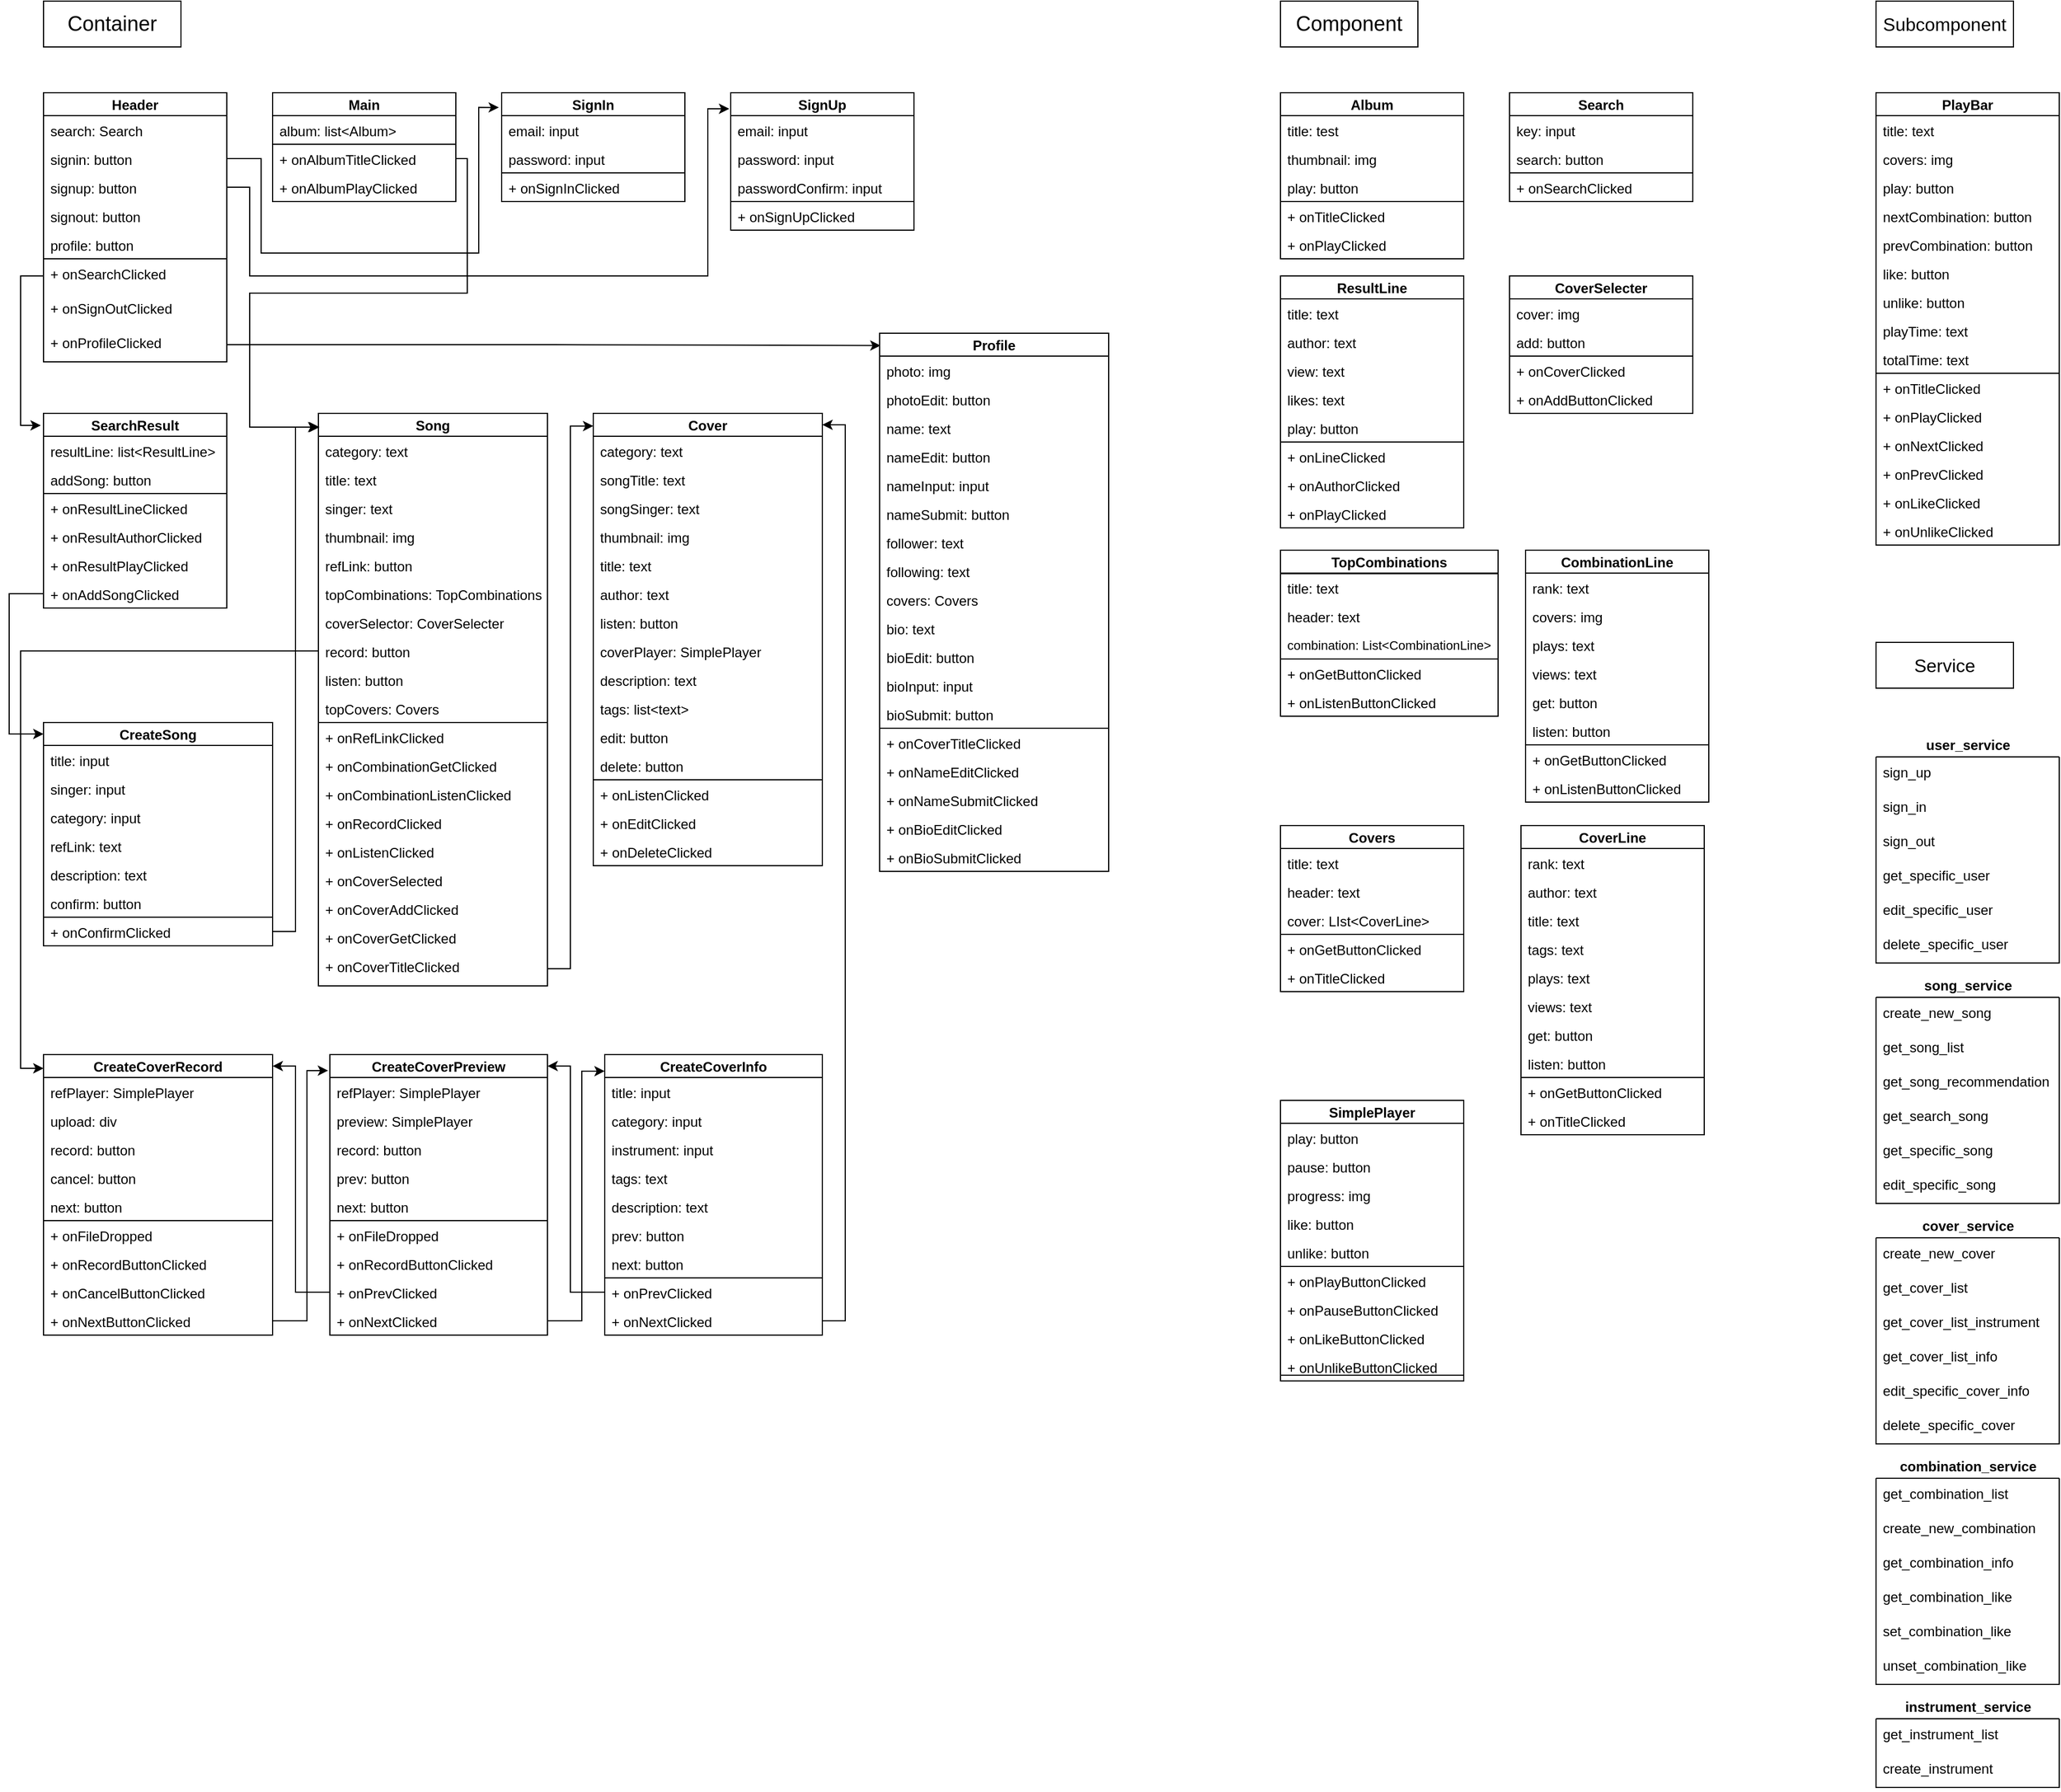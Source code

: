 <mxfile>
    <diagram id="yxfAynj5KHn1HwAmodsz" name="Page-1">
        <mxGraphModel dx="2426" dy="658" grid="1" gridSize="10" guides="1" tooltips="1" connect="1" arrows="1" fold="1" page="1" pageScale="1" pageWidth="827" pageHeight="1169" math="0" shadow="0">
            <root>
                <mxCell id="0"/>
                <mxCell id="1" parent="0"/>
                <mxCell id="2" value="&lt;font style=&quot;font-size: 18px&quot;&gt;Container&lt;/font&gt;" style="whiteSpace=wrap;html=1;" parent="1" vertex="1">
                    <mxGeometry x="-1040" y="40" width="120" height="40" as="geometry"/>
                </mxCell>
                <mxCell id="4" value="&lt;font style=&quot;font-size: 18px&quot;&gt;Component&lt;/font&gt;" style="whiteSpace=wrap;html=1;" parent="1" vertex="1">
                    <mxGeometry x="40" y="40" width="120" height="40" as="geometry"/>
                </mxCell>
                <mxCell id="5" value="&lt;font style=&quot;font-size: 16px&quot;&gt;Subcomponent&lt;/font&gt;" style="whiteSpace=wrap;html=1;" parent="1" vertex="1">
                    <mxGeometry x="560" y="40" width="120" height="40" as="geometry"/>
                </mxCell>
                <mxCell id="26" value="PlayBar" style="swimlane;startSize=20;" parent="1" vertex="1">
                    <mxGeometry x="560" y="120" width="160" height="395" as="geometry">
                        <mxRectangle x="-800" y="120" width="130" height="23" as="alternateBounds"/>
                    </mxGeometry>
                </mxCell>
                <mxCell id="27" value="" style="swimlane;fontStyle=0;childLayout=stackLayout;horizontal=1;startSize=0;horizontalStack=0;resizeParent=1;resizeParentMax=0;resizeLast=0;collapsible=1;marginBottom=0;" parent="26" vertex="1">
                    <mxGeometry y="20" width="160" height="225" as="geometry">
                        <mxRectangle y="20" width="40" height="26" as="alternateBounds"/>
                    </mxGeometry>
                </mxCell>
                <mxCell id="28" value="title: text" style="text;strokeColor=none;fillColor=none;align=left;verticalAlign=top;spacingLeft=4;spacingRight=4;overflow=hidden;rotatable=0;points=[[0,0.5],[1,0.5]];portConstraint=eastwest;" parent="27" vertex="1">
                    <mxGeometry width="160" height="25" as="geometry"/>
                </mxCell>
                <mxCell id="37" value="covers: img" style="text;strokeColor=none;fillColor=none;align=left;verticalAlign=top;spacingLeft=4;spacingRight=4;overflow=hidden;rotatable=0;points=[[0,0.5],[1,0.5]];portConstraint=eastwest;" parent="27" vertex="1">
                    <mxGeometry y="25" width="160" height="25" as="geometry"/>
                </mxCell>
                <mxCell id="38" value="play: button" style="text;strokeColor=none;fillColor=none;align=left;verticalAlign=top;spacingLeft=4;spacingRight=4;overflow=hidden;rotatable=0;points=[[0,0.5],[1,0.5]];portConstraint=eastwest;" parent="27" vertex="1">
                    <mxGeometry y="50" width="160" height="25" as="geometry"/>
                </mxCell>
                <mxCell id="39" value="nextCombination: button" style="text;strokeColor=none;fillColor=none;align=left;verticalAlign=top;spacingLeft=4;spacingRight=4;overflow=hidden;rotatable=0;points=[[0,0.5],[1,0.5]];portConstraint=eastwest;" parent="27" vertex="1">
                    <mxGeometry y="75" width="160" height="25" as="geometry"/>
                </mxCell>
                <mxCell id="40" value="prevCombination: button" style="text;strokeColor=none;fillColor=none;align=left;verticalAlign=top;spacingLeft=4;spacingRight=4;overflow=hidden;rotatable=0;points=[[0,0.5],[1,0.5]];portConstraint=eastwest;" parent="27" vertex="1">
                    <mxGeometry y="100" width="160" height="25" as="geometry"/>
                </mxCell>
                <mxCell id="41" value="like: button" style="text;strokeColor=none;fillColor=none;align=left;verticalAlign=top;spacingLeft=4;spacingRight=4;overflow=hidden;rotatable=0;points=[[0,0.5],[1,0.5]];portConstraint=eastwest;" parent="27" vertex="1">
                    <mxGeometry y="125" width="160" height="25" as="geometry"/>
                </mxCell>
                <mxCell id="42" value="unlike: button" style="text;strokeColor=none;fillColor=none;align=left;verticalAlign=top;spacingLeft=4;spacingRight=4;overflow=hidden;rotatable=0;points=[[0,0.5],[1,0.5]];portConstraint=eastwest;" parent="27" vertex="1">
                    <mxGeometry y="150" width="160" height="25" as="geometry"/>
                </mxCell>
                <mxCell id="43" value="playTime: text" style="text;strokeColor=none;fillColor=none;align=left;verticalAlign=top;spacingLeft=4;spacingRight=4;overflow=hidden;rotatable=0;points=[[0,0.5],[1,0.5]];portConstraint=eastwest;" parent="27" vertex="1">
                    <mxGeometry y="175" width="160" height="25" as="geometry"/>
                </mxCell>
                <mxCell id="44" value="totalTime: text" style="text;strokeColor=none;fillColor=none;align=left;verticalAlign=top;spacingLeft=4;spacingRight=4;overflow=hidden;rotatable=0;points=[[0,0.5],[1,0.5]];portConstraint=eastwest;" parent="27" vertex="1">
                    <mxGeometry y="200" width="160" height="25" as="geometry"/>
                </mxCell>
                <mxCell id="31" value="" style="swimlane;fontStyle=0;childLayout=stackLayout;horizontal=1;startSize=0;horizontalStack=0;resizeParent=1;resizeParentMax=0;resizeLast=0;collapsible=1;marginBottom=0;" parent="26" vertex="1">
                    <mxGeometry y="245" width="160" height="150" as="geometry">
                        <mxRectangle y="20" width="40" height="26" as="alternateBounds"/>
                    </mxGeometry>
                </mxCell>
                <mxCell id="32" value="+ onTitleClicked" style="text;strokeColor=none;fillColor=none;align=left;verticalAlign=top;spacingLeft=4;spacingRight=4;overflow=hidden;rotatable=0;points=[[0,0.5],[1,0.5]];portConstraint=eastwest;" parent="31" vertex="1">
                    <mxGeometry width="160" height="25" as="geometry"/>
                </mxCell>
                <mxCell id="46" value="+ onPlayClicked" style="text;strokeColor=none;fillColor=none;align=left;verticalAlign=top;spacingLeft=4;spacingRight=4;overflow=hidden;rotatable=0;points=[[0,0.5],[1,0.5]];portConstraint=eastwest;" parent="31" vertex="1">
                    <mxGeometry y="25" width="160" height="25" as="geometry"/>
                </mxCell>
                <mxCell id="47" value="+ onNextClicked" style="text;strokeColor=none;fillColor=none;align=left;verticalAlign=top;spacingLeft=4;spacingRight=4;overflow=hidden;rotatable=0;points=[[0,0.5],[1,0.5]];portConstraint=eastwest;" parent="31" vertex="1">
                    <mxGeometry y="50" width="160" height="25" as="geometry"/>
                </mxCell>
                <mxCell id="48" value="+ onPrevClicked" style="text;strokeColor=none;fillColor=none;align=left;verticalAlign=top;spacingLeft=4;spacingRight=4;overflow=hidden;rotatable=0;points=[[0,0.5],[1,0.5]];portConstraint=eastwest;" parent="31" vertex="1">
                    <mxGeometry y="75" width="160" height="25" as="geometry"/>
                </mxCell>
                <mxCell id="49" value="+ onLikeClicked" style="text;strokeColor=none;fillColor=none;align=left;verticalAlign=top;spacingLeft=4;spacingRight=4;overflow=hidden;rotatable=0;points=[[0,0.5],[1,0.5]];portConstraint=eastwest;" parent="31" vertex="1">
                    <mxGeometry y="100" width="160" height="25" as="geometry"/>
                </mxCell>
                <mxCell id="50" value="+ onUnlikeClicked" style="text;strokeColor=none;fillColor=none;align=left;verticalAlign=top;spacingLeft=4;spacingRight=4;overflow=hidden;rotatable=0;points=[[0,0.5],[1,0.5]];portConstraint=eastwest;" parent="31" vertex="1">
                    <mxGeometry y="125" width="160" height="25" as="geometry"/>
                </mxCell>
                <mxCell id="51" value="Main" style="swimlane;startSize=20;" parent="1" vertex="1">
                    <mxGeometry x="-840" y="120" width="160" height="95" as="geometry">
                        <mxRectangle x="-800" y="120" width="130" height="23" as="alternateBounds"/>
                    </mxGeometry>
                </mxCell>
                <mxCell id="52" value="" style="swimlane;fontStyle=0;childLayout=stackLayout;horizontal=1;startSize=0;horizontalStack=0;resizeParent=1;resizeParentMax=0;resizeLast=0;collapsible=1;marginBottom=0;" parent="51" vertex="1">
                    <mxGeometry y="20" width="160" height="25" as="geometry">
                        <mxRectangle y="20" width="40" height="26" as="alternateBounds"/>
                    </mxGeometry>
                </mxCell>
                <mxCell id="57" value="album: list&lt;Album&gt;" style="text;strokeColor=none;fillColor=none;align=left;verticalAlign=top;spacingLeft=4;spacingRight=4;overflow=hidden;rotatable=0;points=[[0,0.5],[1,0.5]];portConstraint=eastwest;" parent="52" vertex="1">
                    <mxGeometry width="160" height="25" as="geometry"/>
                </mxCell>
                <mxCell id="62" value="" style="swimlane;fontStyle=0;childLayout=stackLayout;horizontal=1;startSize=0;horizontalStack=0;resizeParent=1;resizeParentMax=0;resizeLast=0;collapsible=1;marginBottom=0;" parent="51" vertex="1">
                    <mxGeometry y="45" width="160" height="50" as="geometry">
                        <mxRectangle y="20" width="40" height="26" as="alternateBounds"/>
                    </mxGeometry>
                </mxCell>
                <mxCell id="64" value="+ onAlbumTitleClicked" style="text;strokeColor=none;fillColor=none;align=left;verticalAlign=top;spacingLeft=4;spacingRight=4;overflow=hidden;rotatable=0;points=[[0,0.5],[1,0.5]];portConstraint=eastwest;" parent="62" vertex="1">
                    <mxGeometry width="160" height="25" as="geometry"/>
                </mxCell>
                <mxCell id="136" value="+ onAlbumPlayClicked" style="text;strokeColor=none;fillColor=none;align=left;verticalAlign=top;spacingLeft=4;spacingRight=4;overflow=hidden;rotatable=0;points=[[0,0.5],[1,0.5]];portConstraint=eastwest;" parent="62" vertex="1">
                    <mxGeometry y="25" width="160" height="25" as="geometry"/>
                </mxCell>
                <mxCell id="69" value="SearchResult" style="swimlane;startSize=20;" parent="1" vertex="1">
                    <mxGeometry x="-1040" y="400" width="160" height="170" as="geometry">
                        <mxRectangle x="-800" y="120" width="130" height="23" as="alternateBounds"/>
                    </mxGeometry>
                </mxCell>
                <mxCell id="70" value="" style="swimlane;fontStyle=0;childLayout=stackLayout;horizontal=1;startSize=0;horizontalStack=0;resizeParent=1;resizeParentMax=0;resizeLast=0;collapsible=1;marginBottom=0;" parent="69" vertex="1">
                    <mxGeometry y="20" width="160" height="50" as="geometry">
                        <mxRectangle y="20" width="40" height="26" as="alternateBounds"/>
                    </mxGeometry>
                </mxCell>
                <mxCell id="71" value="resultLine: list&lt;ResultLine&gt;" style="text;strokeColor=none;fillColor=none;align=left;verticalAlign=top;spacingLeft=4;spacingRight=4;overflow=hidden;rotatable=0;points=[[0,0.5],[1,0.5]];portConstraint=eastwest;" parent="70" vertex="1">
                    <mxGeometry width="160" height="25" as="geometry"/>
                </mxCell>
                <mxCell id="72" value="addSong: button" style="text;strokeColor=none;fillColor=none;align=left;verticalAlign=top;spacingLeft=4;spacingRight=4;overflow=hidden;rotatable=0;points=[[0,0.5],[1,0.5]];portConstraint=eastwest;" parent="70" vertex="1">
                    <mxGeometry y="25" width="160" height="25" as="geometry"/>
                </mxCell>
                <mxCell id="75" value="" style="swimlane;fontStyle=0;childLayout=stackLayout;horizontal=1;startSize=0;horizontalStack=0;resizeParent=1;resizeParentMax=0;resizeLast=0;collapsible=1;marginBottom=0;" parent="69" vertex="1">
                    <mxGeometry y="70" width="160" height="100" as="geometry">
                        <mxRectangle y="20" width="40" height="26" as="alternateBounds"/>
                    </mxGeometry>
                </mxCell>
                <mxCell id="76" value="+ onResultLineClicked" style="text;strokeColor=none;fillColor=none;align=left;verticalAlign=top;spacingLeft=4;spacingRight=4;overflow=hidden;rotatable=0;points=[[0,0.5],[1,0.5]];portConstraint=eastwest;" parent="75" vertex="1">
                    <mxGeometry width="160" height="25" as="geometry"/>
                </mxCell>
                <mxCell id="77" value="+ onResultAuthorClicked" style="text;strokeColor=none;fillColor=none;align=left;verticalAlign=top;spacingLeft=4;spacingRight=4;overflow=hidden;rotatable=0;points=[[0,0.5],[1,0.5]];portConstraint=eastwest;" parent="75" vertex="1">
                    <mxGeometry y="25" width="160" height="25" as="geometry"/>
                </mxCell>
                <mxCell id="98" value="+ onResultPlayClicked" style="text;strokeColor=none;fillColor=none;align=left;verticalAlign=top;spacingLeft=4;spacingRight=4;overflow=hidden;rotatable=0;points=[[0,0.5],[1,0.5]];portConstraint=eastwest;" parent="75" vertex="1">
                    <mxGeometry y="50" width="160" height="25" as="geometry"/>
                </mxCell>
                <mxCell id="99" value="+ onAddSongClicked" style="text;strokeColor=none;fillColor=none;align=left;verticalAlign=top;spacingLeft=4;spacingRight=4;overflow=hidden;rotatable=0;points=[[0,0.5],[1,0.5]];portConstraint=eastwest;" parent="75" vertex="1">
                    <mxGeometry y="75" width="160" height="25" as="geometry"/>
                </mxCell>
                <mxCell id="80" value="Album" style="swimlane;startSize=20;" parent="1" vertex="1">
                    <mxGeometry x="40" y="120" width="160" height="145" as="geometry">
                        <mxRectangle x="-800" y="120" width="130" height="23" as="alternateBounds"/>
                    </mxGeometry>
                </mxCell>
                <mxCell id="81" value="" style="swimlane;fontStyle=0;childLayout=stackLayout;horizontal=1;startSize=0;horizontalStack=0;resizeParent=1;resizeParentMax=0;resizeLast=0;collapsible=1;marginBottom=0;" parent="80" vertex="1">
                    <mxGeometry y="20" width="160" height="75" as="geometry">
                        <mxRectangle y="20" width="40" height="26" as="alternateBounds"/>
                    </mxGeometry>
                </mxCell>
                <mxCell id="82" value="title: test" style="text;strokeColor=none;fillColor=none;align=left;verticalAlign=top;spacingLeft=4;spacingRight=4;overflow=hidden;rotatable=0;points=[[0,0.5],[1,0.5]];portConstraint=eastwest;" parent="81" vertex="1">
                    <mxGeometry width="160" height="25" as="geometry"/>
                </mxCell>
                <mxCell id="83" value="thumbnail: img" style="text;strokeColor=none;fillColor=none;align=left;verticalAlign=top;spacingLeft=4;spacingRight=4;overflow=hidden;rotatable=0;points=[[0,0.5],[1,0.5]];portConstraint=eastwest;" parent="81" vertex="1">
                    <mxGeometry y="25" width="160" height="25" as="geometry"/>
                </mxCell>
                <mxCell id="84" value="play: button" style="text;strokeColor=none;fillColor=none;align=left;verticalAlign=top;spacingLeft=4;spacingRight=4;overflow=hidden;rotatable=0;points=[[0,0.5],[1,0.5]];portConstraint=eastwest;" parent="81" vertex="1">
                    <mxGeometry y="50" width="160" height="25" as="geometry"/>
                </mxCell>
                <mxCell id="86" value="" style="swimlane;fontStyle=0;childLayout=stackLayout;horizontal=1;startSize=0;horizontalStack=0;resizeParent=1;resizeParentMax=0;resizeLast=0;collapsible=1;marginBottom=0;" parent="80" vertex="1">
                    <mxGeometry y="95" width="160" height="50" as="geometry">
                        <mxRectangle y="20" width="40" height="26" as="alternateBounds"/>
                    </mxGeometry>
                </mxCell>
                <mxCell id="87" value="+ onTitleClicked" style="text;strokeColor=none;fillColor=none;align=left;verticalAlign=top;spacingLeft=4;spacingRight=4;overflow=hidden;rotatable=0;points=[[0,0.5],[1,0.5]];portConstraint=eastwest;" parent="86" vertex="1">
                    <mxGeometry width="160" height="25" as="geometry"/>
                </mxCell>
                <mxCell id="88" value="+ onPlayClicked" style="text;strokeColor=none;fillColor=none;align=left;verticalAlign=top;spacingLeft=4;spacingRight=4;overflow=hidden;rotatable=0;points=[[0,0.5],[1,0.5]];portConstraint=eastwest;" parent="86" vertex="1">
                    <mxGeometry y="25" width="160" height="25" as="geometry"/>
                </mxCell>
                <mxCell id="90" value="ResultLine" style="swimlane;startSize=20;" parent="1" vertex="1">
                    <mxGeometry x="40" y="280" width="160" height="220" as="geometry">
                        <mxRectangle x="-800" y="120" width="130" height="23" as="alternateBounds"/>
                    </mxGeometry>
                </mxCell>
                <mxCell id="91" value="" style="swimlane;fontStyle=0;childLayout=stackLayout;horizontal=1;startSize=0;horizontalStack=0;resizeParent=1;resizeParentMax=0;resizeLast=0;collapsible=1;marginBottom=0;" parent="90" vertex="1">
                    <mxGeometry y="20" width="160" height="125" as="geometry">
                        <mxRectangle y="20" width="40" height="26" as="alternateBounds"/>
                    </mxGeometry>
                </mxCell>
                <mxCell id="92" value="title: text" style="text;strokeColor=none;fillColor=none;align=left;verticalAlign=top;spacingLeft=4;spacingRight=4;overflow=hidden;rotatable=0;points=[[0,0.5],[1,0.5]];portConstraint=eastwest;" parent="91" vertex="1">
                    <mxGeometry width="160" height="25" as="geometry"/>
                </mxCell>
                <mxCell id="93" value="author: text" style="text;strokeColor=none;fillColor=none;align=left;verticalAlign=top;spacingLeft=4;spacingRight=4;overflow=hidden;rotatable=0;points=[[0,0.5],[1,0.5]];portConstraint=eastwest;" parent="91" vertex="1">
                    <mxGeometry y="25" width="160" height="25" as="geometry"/>
                </mxCell>
                <mxCell id="94" value="view: text" style="text;strokeColor=none;fillColor=none;align=left;verticalAlign=top;spacingLeft=4;spacingRight=4;overflow=hidden;rotatable=0;points=[[0,0.5],[1,0.5]];portConstraint=eastwest;" parent="91" vertex="1">
                    <mxGeometry y="50" width="160" height="25" as="geometry"/>
                </mxCell>
                <mxCell id="100" value="likes: text" style="text;strokeColor=none;fillColor=none;align=left;verticalAlign=top;spacingLeft=4;spacingRight=4;overflow=hidden;rotatable=0;points=[[0,0.5],[1,0.5]];portConstraint=eastwest;" parent="91" vertex="1">
                    <mxGeometry y="75" width="160" height="25" as="geometry"/>
                </mxCell>
                <mxCell id="101" value="play: button" style="text;strokeColor=none;fillColor=none;align=left;verticalAlign=top;spacingLeft=4;spacingRight=4;overflow=hidden;rotatable=0;points=[[0,0.5],[1,0.5]];portConstraint=eastwest;" parent="91" vertex="1">
                    <mxGeometry y="100" width="160" height="25" as="geometry"/>
                </mxCell>
                <mxCell id="95" value="" style="swimlane;fontStyle=0;childLayout=stackLayout;horizontal=1;startSize=0;horizontalStack=0;resizeParent=1;resizeParentMax=0;resizeLast=0;collapsible=1;marginBottom=0;" parent="90" vertex="1">
                    <mxGeometry y="145" width="160" height="75" as="geometry">
                        <mxRectangle y="20" width="40" height="26" as="alternateBounds"/>
                    </mxGeometry>
                </mxCell>
                <mxCell id="96" value="+ onLineClicked" style="text;strokeColor=none;fillColor=none;align=left;verticalAlign=top;spacingLeft=4;spacingRight=4;overflow=hidden;rotatable=0;points=[[0,0.5],[1,0.5]];portConstraint=eastwest;" parent="95" vertex="1">
                    <mxGeometry width="160" height="25" as="geometry"/>
                </mxCell>
                <mxCell id="97" value="+ onAuthorClicked" style="text;strokeColor=none;fillColor=none;align=left;verticalAlign=top;spacingLeft=4;spacingRight=4;overflow=hidden;rotatable=0;points=[[0,0.5],[1,0.5]];portConstraint=eastwest;" parent="95" vertex="1">
                    <mxGeometry y="25" width="160" height="25" as="geometry"/>
                </mxCell>
                <mxCell id="102" value="+ onPlayClicked" style="text;strokeColor=none;fillColor=none;align=left;verticalAlign=top;spacingLeft=4;spacingRight=4;overflow=hidden;rotatable=0;points=[[0,0.5],[1,0.5]];portConstraint=eastwest;" parent="95" vertex="1">
                    <mxGeometry y="50" width="160" height="25" as="geometry"/>
                </mxCell>
                <mxCell id="103" value="SignIn" style="swimlane;startSize=20;" parent="1" vertex="1">
                    <mxGeometry x="-640" y="120" width="160" height="95" as="geometry">
                        <mxRectangle x="-800" y="120" width="130" height="23" as="alternateBounds"/>
                    </mxGeometry>
                </mxCell>
                <mxCell id="104" value="" style="swimlane;fontStyle=0;childLayout=stackLayout;horizontal=1;startSize=0;horizontalStack=0;resizeParent=1;resizeParentMax=0;resizeLast=0;collapsible=1;marginBottom=0;" parent="103" vertex="1">
                    <mxGeometry y="20" width="160" height="50" as="geometry">
                        <mxRectangle y="20" width="40" height="26" as="alternateBounds"/>
                    </mxGeometry>
                </mxCell>
                <mxCell id="105" value="email: input" style="text;strokeColor=none;fillColor=none;align=left;verticalAlign=top;spacingLeft=4;spacingRight=4;overflow=hidden;rotatable=0;points=[[0,0.5],[1,0.5]];portConstraint=eastwest;" parent="104" vertex="1">
                    <mxGeometry width="160" height="25" as="geometry"/>
                </mxCell>
                <mxCell id="106" value="password: input" style="text;strokeColor=none;fillColor=none;align=left;verticalAlign=top;spacingLeft=4;spacingRight=4;overflow=hidden;rotatable=0;points=[[0,0.5],[1,0.5]];portConstraint=eastwest;" parent="104" vertex="1">
                    <mxGeometry y="25" width="160" height="25" as="geometry"/>
                </mxCell>
                <mxCell id="109" value="" style="swimlane;fontStyle=0;childLayout=stackLayout;horizontal=1;startSize=0;horizontalStack=0;resizeParent=1;resizeParentMax=0;resizeLast=0;collapsible=1;marginBottom=0;" parent="103" vertex="1">
                    <mxGeometry y="70" width="160" height="25" as="geometry">
                        <mxRectangle y="20" width="40" height="26" as="alternateBounds"/>
                    </mxGeometry>
                </mxCell>
                <mxCell id="110" value="+ onSignInClicked" style="text;strokeColor=none;fillColor=none;align=left;verticalAlign=top;spacingLeft=4;spacingRight=4;overflow=hidden;rotatable=0;points=[[0,0.5],[1,0.5]];portConstraint=eastwest;" parent="109" vertex="1">
                    <mxGeometry width="160" height="25" as="geometry"/>
                </mxCell>
                <mxCell id="113" value="SignUp" style="swimlane;startSize=20;" parent="1" vertex="1">
                    <mxGeometry x="-440" y="120" width="160" height="120" as="geometry">
                        <mxRectangle x="-800" y="120" width="130" height="23" as="alternateBounds"/>
                    </mxGeometry>
                </mxCell>
                <mxCell id="114" value="" style="swimlane;fontStyle=0;childLayout=stackLayout;horizontal=1;startSize=0;horizontalStack=0;resizeParent=1;resizeParentMax=0;resizeLast=0;collapsible=1;marginBottom=0;" parent="113" vertex="1">
                    <mxGeometry y="20" width="160" height="75" as="geometry">
                        <mxRectangle y="20" width="40" height="26" as="alternateBounds"/>
                    </mxGeometry>
                </mxCell>
                <mxCell id="115" value="email: input" style="text;strokeColor=none;fillColor=none;align=left;verticalAlign=top;spacingLeft=4;spacingRight=4;overflow=hidden;rotatable=0;points=[[0,0.5],[1,0.5]];portConstraint=eastwest;" parent="114" vertex="1">
                    <mxGeometry width="160" height="25" as="geometry"/>
                </mxCell>
                <mxCell id="116" value="password: input" style="text;strokeColor=none;fillColor=none;align=left;verticalAlign=top;spacingLeft=4;spacingRight=4;overflow=hidden;rotatable=0;points=[[0,0.5],[1,0.5]];portConstraint=eastwest;" parent="114" vertex="1">
                    <mxGeometry y="25" width="160" height="25" as="geometry"/>
                </mxCell>
                <mxCell id="126" value="passwordConfirm: input" style="text;strokeColor=none;fillColor=none;align=left;verticalAlign=top;spacingLeft=4;spacingRight=4;overflow=hidden;rotatable=0;points=[[0,0.5],[1,0.5]];portConstraint=eastwest;" parent="114" vertex="1">
                    <mxGeometry y="50" width="160" height="25" as="geometry"/>
                </mxCell>
                <mxCell id="117" value="" style="swimlane;fontStyle=0;childLayout=stackLayout;horizontal=1;startSize=0;horizontalStack=0;resizeParent=1;resizeParentMax=0;resizeLast=0;collapsible=1;marginBottom=0;" parent="113" vertex="1">
                    <mxGeometry y="95" width="160" height="25" as="geometry">
                        <mxRectangle y="20" width="40" height="26" as="alternateBounds"/>
                    </mxGeometry>
                </mxCell>
                <mxCell id="118" value="+ onSignUpClicked" style="text;strokeColor=none;fillColor=none;align=left;verticalAlign=top;spacingLeft=4;spacingRight=4;overflow=hidden;rotatable=0;points=[[0,0.5],[1,0.5]];portConstraint=eastwest;" parent="117" vertex="1">
                    <mxGeometry width="160" height="25" as="geometry"/>
                </mxCell>
                <mxCell id="143" value="Search" style="swimlane;startSize=20;" parent="1" vertex="1">
                    <mxGeometry x="240" y="120" width="160" height="95" as="geometry">
                        <mxRectangle x="-800" y="120" width="130" height="23" as="alternateBounds"/>
                    </mxGeometry>
                </mxCell>
                <mxCell id="144" value="" style="swimlane;fontStyle=0;childLayout=stackLayout;horizontal=1;startSize=0;horizontalStack=0;resizeParent=1;resizeParentMax=0;resizeLast=0;collapsible=1;marginBottom=0;" parent="143" vertex="1">
                    <mxGeometry y="20" width="160" height="50" as="geometry">
                        <mxRectangle y="20" width="40" height="26" as="alternateBounds"/>
                    </mxGeometry>
                </mxCell>
                <mxCell id="145" value="key: input" style="text;strokeColor=none;fillColor=none;align=left;verticalAlign=top;spacingLeft=4;spacingRight=4;overflow=hidden;rotatable=0;points=[[0,0.5],[1,0.5]];portConstraint=eastwest;" parent="144" vertex="1">
                    <mxGeometry width="160" height="25" as="geometry"/>
                </mxCell>
                <mxCell id="146" value="search: button" style="text;strokeColor=none;fillColor=none;align=left;verticalAlign=top;spacingLeft=4;spacingRight=4;overflow=hidden;rotatable=0;points=[[0,0.5],[1,0.5]];portConstraint=eastwest;" parent="144" vertex="1">
                    <mxGeometry y="25" width="160" height="25" as="geometry"/>
                </mxCell>
                <mxCell id="148" value="" style="swimlane;fontStyle=0;childLayout=stackLayout;horizontal=1;startSize=0;horizontalStack=0;resizeParent=1;resizeParentMax=0;resizeLast=0;collapsible=1;marginBottom=0;" parent="143" vertex="1">
                    <mxGeometry y="70" width="160" height="25" as="geometry">
                        <mxRectangle y="20" width="40" height="26" as="alternateBounds"/>
                    </mxGeometry>
                </mxCell>
                <mxCell id="149" value="+ onSearchClicked" style="text;strokeColor=none;fillColor=none;align=left;verticalAlign=top;spacingLeft=4;spacingRight=4;overflow=hidden;rotatable=0;points=[[0,0.5],[1,0.5]];portConstraint=eastwest;" parent="148" vertex="1">
                    <mxGeometry width="160" height="25" as="geometry"/>
                </mxCell>
                <mxCell id="153" value="Song" style="swimlane;startSize=20;" parent="1" vertex="1">
                    <mxGeometry x="-800" y="400" width="200" height="500" as="geometry">
                        <mxRectangle x="-800" y="120" width="130" height="23" as="alternateBounds"/>
                    </mxGeometry>
                </mxCell>
                <mxCell id="154" value="" style="swimlane;fontStyle=0;childLayout=stackLayout;horizontal=1;startSize=0;horizontalStack=0;resizeParent=1;resizeParentMax=0;resizeLast=0;collapsible=1;marginBottom=0;" parent="153" vertex="1">
                    <mxGeometry y="20" width="200" height="250" as="geometry">
                        <mxRectangle y="20" width="40" height="26" as="alternateBounds"/>
                    </mxGeometry>
                </mxCell>
                <mxCell id="155" value="category: text" style="text;strokeColor=none;fillColor=none;align=left;verticalAlign=top;spacingLeft=4;spacingRight=4;overflow=hidden;rotatable=0;points=[[0,0.5],[1,0.5]];portConstraint=eastwest;" parent="154" vertex="1">
                    <mxGeometry width="200" height="25" as="geometry"/>
                </mxCell>
                <mxCell id="156" value="title: text" style="text;strokeColor=none;fillColor=none;align=left;verticalAlign=top;spacingLeft=4;spacingRight=4;overflow=hidden;rotatable=0;points=[[0,0.5],[1,0.5]];portConstraint=eastwest;" parent="154" vertex="1">
                    <mxGeometry y="25" width="200" height="25" as="geometry"/>
                </mxCell>
                <mxCell id="162" value="singer: text" style="text;strokeColor=none;fillColor=none;align=left;verticalAlign=top;spacingLeft=4;spacingRight=4;overflow=hidden;rotatable=0;points=[[0,0.5],[1,0.5]];portConstraint=eastwest;" parent="154" vertex="1">
                    <mxGeometry y="50" width="200" height="25" as="geometry"/>
                </mxCell>
                <mxCell id="164" value="thumbnail: img" style="text;strokeColor=none;fillColor=none;align=left;verticalAlign=top;spacingLeft=4;spacingRight=4;overflow=hidden;rotatable=0;points=[[0,0.5],[1,0.5]];portConstraint=eastwest;" parent="154" vertex="1">
                    <mxGeometry y="75" width="200" height="25" as="geometry"/>
                </mxCell>
                <mxCell id="165" value="refLink: button" style="text;strokeColor=none;fillColor=none;align=left;verticalAlign=top;spacingLeft=4;spacingRight=4;overflow=hidden;rotatable=0;points=[[0,0.5],[1,0.5]];portConstraint=eastwest;" parent="154" vertex="1">
                    <mxGeometry y="100" width="200" height="25" as="geometry"/>
                </mxCell>
                <mxCell id="166" value="topCombinations: TopCombinations" style="text;strokeColor=none;fillColor=none;align=left;verticalAlign=top;spacingLeft=4;spacingRight=4;overflow=hidden;rotatable=0;points=[[0,0.5],[1,0.5]];portConstraint=eastwest;" parent="154" vertex="1">
                    <mxGeometry y="125" width="200" height="25" as="geometry"/>
                </mxCell>
                <mxCell id="168" value="coverSelector: CoverSelecter" style="text;strokeColor=none;fillColor=none;align=left;verticalAlign=top;spacingLeft=4;spacingRight=4;overflow=hidden;rotatable=0;points=[[0,0.5],[1,0.5]];portConstraint=eastwest;" parent="154" vertex="1">
                    <mxGeometry y="150" width="200" height="25" as="geometry"/>
                </mxCell>
                <mxCell id="170" value="record: button" style="text;strokeColor=none;fillColor=none;align=left;verticalAlign=top;spacingLeft=4;spacingRight=4;overflow=hidden;rotatable=0;points=[[0,0.5],[1,0.5]];portConstraint=eastwest;" parent="154" vertex="1">
                    <mxGeometry y="175" width="200" height="25" as="geometry"/>
                </mxCell>
                <mxCell id="171" value="listen: button" style="text;strokeColor=none;fillColor=none;align=left;verticalAlign=top;spacingLeft=4;spacingRight=4;overflow=hidden;rotatable=0;points=[[0,0.5],[1,0.5]];portConstraint=eastwest;" parent="154" vertex="1">
                    <mxGeometry y="200" width="200" height="25" as="geometry"/>
                </mxCell>
                <mxCell id="205" value="topCovers: Covers" style="text;strokeColor=none;fillColor=none;align=left;verticalAlign=top;spacingLeft=4;spacingRight=4;overflow=hidden;rotatable=0;points=[[0,0.5],[1,0.5]];portConstraint=eastwest;" parent="154" vertex="1">
                    <mxGeometry y="225" width="200" height="25" as="geometry"/>
                </mxCell>
                <mxCell id="157" value="" style="swimlane;fontStyle=0;childLayout=stackLayout;horizontal=1;startSize=0;horizontalStack=0;resizeParent=1;resizeParentMax=0;resizeLast=0;collapsible=1;marginBottom=0;" parent="153" vertex="1">
                    <mxGeometry y="270" width="200" height="230" as="geometry">
                        <mxRectangle y="20" width="40" height="26" as="alternateBounds"/>
                    </mxGeometry>
                </mxCell>
                <mxCell id="232" value="+ onRefLinkClicked" style="text;strokeColor=none;fillColor=none;align=left;verticalAlign=top;spacingLeft=4;spacingRight=4;overflow=hidden;rotatable=0;points=[[0,0.5],[1,0.5]];portConstraint=eastwest;" parent="157" vertex="1">
                    <mxGeometry width="200" height="25" as="geometry"/>
                </mxCell>
                <mxCell id="158" value="+ onCombinationGetClicked" style="text;strokeColor=none;fillColor=none;align=left;verticalAlign=top;spacingLeft=4;spacingRight=4;overflow=hidden;rotatable=0;points=[[0,0.5],[1,0.5]];portConstraint=eastwest;" parent="157" vertex="1">
                    <mxGeometry y="25" width="200" height="25" as="geometry"/>
                </mxCell>
                <mxCell id="159" value="+ onCombinationListenClicked" style="text;strokeColor=none;fillColor=none;align=left;verticalAlign=top;spacingLeft=4;spacingRight=4;overflow=hidden;rotatable=0;points=[[0,0.5],[1,0.5]];portConstraint=eastwest;" parent="157" vertex="1">
                    <mxGeometry y="50" width="200" height="25" as="geometry"/>
                </mxCell>
                <mxCell id="234" value="+ onRecordClicked" style="text;strokeColor=none;fillColor=none;align=left;verticalAlign=top;spacingLeft=4;spacingRight=4;overflow=hidden;rotatable=0;points=[[0,0.5],[1,0.5]];portConstraint=eastwest;" parent="157" vertex="1">
                    <mxGeometry y="75" width="200" height="25" as="geometry"/>
                </mxCell>
                <mxCell id="235" value="+ onListenClicked" style="text;strokeColor=none;fillColor=none;align=left;verticalAlign=top;spacingLeft=4;spacingRight=4;overflow=hidden;rotatable=0;points=[[0,0.5],[1,0.5]];portConstraint=eastwest;" parent="157" vertex="1">
                    <mxGeometry y="100" width="200" height="25" as="geometry"/>
                </mxCell>
                <mxCell id="160" value="+ onCoverSelected" style="text;strokeColor=none;fillColor=none;align=left;verticalAlign=top;spacingLeft=4;spacingRight=4;overflow=hidden;rotatable=0;points=[[0,0.5],[1,0.5]];portConstraint=eastwest;" parent="157" vertex="1">
                    <mxGeometry y="125" width="200" height="25" as="geometry"/>
                </mxCell>
                <mxCell id="161" value="+ onCoverAddClicked" style="text;strokeColor=none;fillColor=none;align=left;verticalAlign=top;spacingLeft=4;spacingRight=4;overflow=hidden;rotatable=0;points=[[0,0.5],[1,0.5]];portConstraint=eastwest;" parent="157" vertex="1">
                    <mxGeometry y="150" width="200" height="25" as="geometry"/>
                </mxCell>
                <mxCell id="231" value="+ onCoverGetClicked" style="text;strokeColor=none;fillColor=none;align=left;verticalAlign=top;spacingLeft=4;spacingRight=4;overflow=hidden;rotatable=0;points=[[0,0.5],[1,0.5]];portConstraint=eastwest;" parent="157" vertex="1">
                    <mxGeometry y="175" width="200" height="25" as="geometry"/>
                </mxCell>
                <mxCell id="236" value="+ onCoverTitleClicked" style="text;strokeColor=none;fillColor=none;align=left;verticalAlign=top;spacingLeft=4;spacingRight=4;overflow=hidden;rotatable=0;points=[[0,0.5],[1,0.5]];portConstraint=eastwest;" parent="157" vertex="1">
                    <mxGeometry y="200" width="200" height="30" as="geometry"/>
                </mxCell>
                <mxCell id="172" value="TopCombinations" style="swimlane;startSize=20;" parent="1" vertex="1">
                    <mxGeometry x="40" y="519.5" width="190" height="20.5" as="geometry">
                        <mxRectangle x="-800" y="120" width="130" height="23" as="alternateBounds"/>
                    </mxGeometry>
                </mxCell>
                <mxCell id="173" value="" style="swimlane;fontStyle=0;childLayout=stackLayout;horizontal=1;startSize=0;horizontalStack=0;resizeParent=1;resizeParentMax=0;resizeLast=0;collapsible=1;marginBottom=0;" parent="172" vertex="1">
                    <mxGeometry y="20" width="190" height="75" as="geometry">
                        <mxRectangle y="20" width="40" height="26" as="alternateBounds"/>
                    </mxGeometry>
                </mxCell>
                <mxCell id="174" value="title: text" style="text;strokeColor=none;fillColor=none;align=left;verticalAlign=top;spacingLeft=4;spacingRight=4;overflow=hidden;rotatable=0;points=[[0,0.5],[1,0.5]];portConstraint=eastwest;" parent="173" vertex="1">
                    <mxGeometry width="190" height="25" as="geometry"/>
                </mxCell>
                <mxCell id="175" value="header: text" style="text;strokeColor=none;fillColor=none;align=left;verticalAlign=top;spacingLeft=4;spacingRight=4;overflow=hidden;rotatable=0;points=[[0,0.5],[1,0.5]];portConstraint=eastwest;" parent="173" vertex="1">
                    <mxGeometry y="25" width="190" height="25" as="geometry"/>
                </mxCell>
                <mxCell id="176" value="combination: List&lt;CombinationLine&gt;" style="text;strokeColor=none;fillColor=none;align=left;verticalAlign=top;spacingLeft=4;spacingRight=4;overflow=hidden;rotatable=0;points=[[0,0.5],[1,0.5]];portConstraint=eastwest;fontSize=11;" parent="173" vertex="1">
                    <mxGeometry y="50" width="190" height="25" as="geometry"/>
                </mxCell>
                <mxCell id="179" value="" style="swimlane;fontStyle=0;childLayout=stackLayout;horizontal=1;startSize=0;horizontalStack=0;resizeParent=1;resizeParentMax=0;resizeLast=0;collapsible=1;marginBottom=0;" parent="172" vertex="1">
                    <mxGeometry y="95" width="190" height="50" as="geometry">
                        <mxRectangle y="20" width="40" height="26" as="alternateBounds"/>
                    </mxGeometry>
                </mxCell>
                <mxCell id="180" value="+ onGetButtonClicked" style="text;strokeColor=none;fillColor=none;align=left;verticalAlign=top;spacingLeft=4;spacingRight=4;overflow=hidden;rotatable=0;points=[[0,0.5],[1,0.5]];portConstraint=eastwest;" parent="179" vertex="1">
                    <mxGeometry width="190" height="25" as="geometry"/>
                </mxCell>
                <mxCell id="181" value="+ onListenButtonClicked" style="text;strokeColor=none;fillColor=none;align=left;verticalAlign=top;spacingLeft=4;spacingRight=4;overflow=hidden;rotatable=0;points=[[0,0.5],[1,0.5]];portConstraint=eastwest;" parent="179" vertex="1">
                    <mxGeometry y="25" width="190" height="25" as="geometry"/>
                </mxCell>
                <mxCell id="183" value="CombinationLine" style="swimlane;startSize=20;" parent="1" vertex="1">
                    <mxGeometry x="254" y="519.5" width="160" height="220" as="geometry">
                        <mxRectangle x="240" y="519.5" width="130" height="23" as="alternateBounds"/>
                    </mxGeometry>
                </mxCell>
                <mxCell id="184" value="" style="swimlane;fontStyle=0;childLayout=stackLayout;horizontal=1;startSize=0;horizontalStack=0;resizeParent=1;resizeParentMax=0;resizeLast=0;collapsible=1;marginBottom=0;" parent="183" vertex="1">
                    <mxGeometry y="20" width="160" height="150" as="geometry">
                        <mxRectangle y="20" width="40" height="26" as="alternateBounds"/>
                    </mxGeometry>
                </mxCell>
                <mxCell id="185" value="rank: text" style="text;strokeColor=none;fillColor=none;align=left;verticalAlign=top;spacingLeft=4;spacingRight=4;overflow=hidden;rotatable=0;points=[[0,0.5],[1,0.5]];portConstraint=eastwest;" parent="184" vertex="1">
                    <mxGeometry width="160" height="25" as="geometry"/>
                </mxCell>
                <mxCell id="186" value="covers: img" style="text;strokeColor=none;fillColor=none;align=left;verticalAlign=top;spacingLeft=4;spacingRight=4;overflow=hidden;rotatable=0;points=[[0,0.5],[1,0.5]];portConstraint=eastwest;" parent="184" vertex="1">
                    <mxGeometry y="25" width="160" height="25" as="geometry"/>
                </mxCell>
                <mxCell id="187" value="plays: text" style="text;strokeColor=none;fillColor=none;align=left;verticalAlign=top;spacingLeft=4;spacingRight=4;overflow=hidden;rotatable=0;points=[[0,0.5],[1,0.5]];portConstraint=eastwest;" parent="184" vertex="1">
                    <mxGeometry y="50" width="160" height="25" as="geometry"/>
                </mxCell>
                <mxCell id="191" value="views: text" style="text;strokeColor=none;fillColor=none;align=left;verticalAlign=top;spacingLeft=4;spacingRight=4;overflow=hidden;rotatable=0;points=[[0,0.5],[1,0.5]];portConstraint=eastwest;" parent="184" vertex="1">
                    <mxGeometry y="75" width="160" height="25" as="geometry"/>
                </mxCell>
                <mxCell id="193" value="get: button" style="text;strokeColor=none;fillColor=none;align=left;verticalAlign=top;spacingLeft=4;spacingRight=4;overflow=hidden;rotatable=0;points=[[0,0.5],[1,0.5]];portConstraint=eastwest;" parent="184" vertex="1">
                    <mxGeometry y="100" width="160" height="25" as="geometry"/>
                </mxCell>
                <mxCell id="192" value="listen: button" style="text;strokeColor=none;fillColor=none;align=left;verticalAlign=top;spacingLeft=4;spacingRight=4;overflow=hidden;rotatable=0;points=[[0,0.5],[1,0.5]];portConstraint=eastwest;" parent="184" vertex="1">
                    <mxGeometry y="125" width="160" height="25" as="geometry"/>
                </mxCell>
                <mxCell id="188" value="" style="swimlane;fontStyle=0;childLayout=stackLayout;horizontal=1;startSize=0;horizontalStack=0;resizeParent=1;resizeParentMax=0;resizeLast=0;collapsible=1;marginBottom=0;" parent="183" vertex="1">
                    <mxGeometry y="170" width="160" height="50" as="geometry">
                        <mxRectangle y="20" width="40" height="26" as="alternateBounds"/>
                    </mxGeometry>
                </mxCell>
                <mxCell id="189" value="+ onGetButtonClicked" style="text;strokeColor=none;fillColor=none;align=left;verticalAlign=top;spacingLeft=4;spacingRight=4;overflow=hidden;rotatable=0;points=[[0,0.5],[1,0.5]];portConstraint=eastwest;" parent="188" vertex="1">
                    <mxGeometry width="160" height="25" as="geometry"/>
                </mxCell>
                <mxCell id="190" value="+ onListenButtonClicked" style="text;strokeColor=none;fillColor=none;align=left;verticalAlign=top;spacingLeft=4;spacingRight=4;overflow=hidden;rotatable=0;points=[[0,0.5],[1,0.5]];portConstraint=eastwest;" parent="188" vertex="1">
                    <mxGeometry y="25" width="160" height="25" as="geometry"/>
                </mxCell>
                <mxCell id="194" value="CoverSelecter" style="swimlane;startSize=20;" parent="1" vertex="1">
                    <mxGeometry x="240" y="280" width="160" height="120" as="geometry">
                        <mxRectangle x="-800" y="120" width="130" height="23" as="alternateBounds"/>
                    </mxGeometry>
                </mxCell>
                <mxCell id="195" value="" style="swimlane;fontStyle=0;childLayout=stackLayout;horizontal=1;startSize=0;horizontalStack=0;resizeParent=1;resizeParentMax=0;resizeLast=0;collapsible=1;marginBottom=0;" parent="194" vertex="1">
                    <mxGeometry y="20" width="160" height="100" as="geometry">
                        <mxRectangle y="20" width="40" height="26" as="alternateBounds"/>
                    </mxGeometry>
                </mxCell>
                <mxCell id="196" value="cover: img" style="text;strokeColor=none;fillColor=none;align=left;verticalAlign=top;spacingLeft=4;spacingRight=4;overflow=hidden;rotatable=0;points=[[0,0.5],[1,0.5]];portConstraint=eastwest;" parent="195" vertex="1">
                    <mxGeometry width="160" height="25" as="geometry"/>
                </mxCell>
                <mxCell id="197" value="add: button" style="text;strokeColor=none;fillColor=none;align=left;verticalAlign=top;spacingLeft=4;spacingRight=4;overflow=hidden;rotatable=0;points=[[0,0.5],[1,0.5]];portConstraint=eastwest;" parent="195" vertex="1">
                    <mxGeometry y="25" width="160" height="25" as="geometry"/>
                </mxCell>
                <mxCell id="202" value="" style="swimlane;fontStyle=0;childLayout=stackLayout;horizontal=1;startSize=0;horizontalStack=0;resizeParent=1;resizeParentMax=0;resizeLast=0;collapsible=1;marginBottom=0;" parent="195" vertex="1">
                    <mxGeometry y="50" width="160" height="50" as="geometry">
                        <mxRectangle y="20" width="40" height="26" as="alternateBounds"/>
                    </mxGeometry>
                </mxCell>
                <mxCell id="203" value="+ onCoverClicked" style="text;strokeColor=none;fillColor=none;align=left;verticalAlign=top;spacingLeft=4;spacingRight=4;overflow=hidden;rotatable=0;points=[[0,0.5],[1,0.5]];portConstraint=eastwest;" parent="202" vertex="1">
                    <mxGeometry width="160" height="25" as="geometry"/>
                </mxCell>
                <mxCell id="204" value="+ onAddButtonClicked" style="text;strokeColor=none;fillColor=none;align=left;verticalAlign=top;spacingLeft=4;spacingRight=4;overflow=hidden;rotatable=0;points=[[0,0.5],[1,0.5]];portConstraint=eastwest;" parent="202" vertex="1">
                    <mxGeometry y="25" width="160" height="25" as="geometry"/>
                </mxCell>
                <mxCell id="206" value="Covers" style="swimlane;startSize=20;" parent="1" vertex="1">
                    <mxGeometry x="40" y="760" width="160" height="145" as="geometry">
                        <mxRectangle x="-800" y="120" width="130" height="23" as="alternateBounds"/>
                    </mxGeometry>
                </mxCell>
                <mxCell id="207" value="" style="swimlane;fontStyle=0;childLayout=stackLayout;horizontal=1;startSize=0;horizontalStack=0;resizeParent=1;resizeParentMax=0;resizeLast=0;collapsible=1;marginBottom=0;" parent="206" vertex="1">
                    <mxGeometry y="20" width="160" height="75" as="geometry">
                        <mxRectangle y="20" width="40" height="26" as="alternateBounds"/>
                    </mxGeometry>
                </mxCell>
                <mxCell id="208" value="title: text" style="text;strokeColor=none;fillColor=none;align=left;verticalAlign=top;spacingLeft=4;spacingRight=4;overflow=hidden;rotatable=0;points=[[0,0.5],[1,0.5]];portConstraint=eastwest;" parent="207" vertex="1">
                    <mxGeometry width="160" height="25" as="geometry"/>
                </mxCell>
                <mxCell id="209" value="header: text" style="text;strokeColor=none;fillColor=none;align=left;verticalAlign=top;spacingLeft=4;spacingRight=4;overflow=hidden;rotatable=0;points=[[0,0.5],[1,0.5]];portConstraint=eastwest;" parent="207" vertex="1">
                    <mxGeometry y="25" width="160" height="25" as="geometry"/>
                </mxCell>
                <mxCell id="210" value="cover: LIst&lt;CoverLine&gt;" style="text;strokeColor=none;fillColor=none;align=left;verticalAlign=top;spacingLeft=4;spacingRight=4;overflow=hidden;rotatable=0;points=[[0,0.5],[1,0.5]];portConstraint=eastwest;" parent="207" vertex="1">
                    <mxGeometry y="50" width="160" height="25" as="geometry"/>
                </mxCell>
                <mxCell id="211" value="" style="swimlane;fontStyle=0;childLayout=stackLayout;horizontal=1;startSize=0;horizontalStack=0;resizeParent=1;resizeParentMax=0;resizeLast=0;collapsible=1;marginBottom=0;" parent="206" vertex="1">
                    <mxGeometry y="95" width="160" height="50" as="geometry">
                        <mxRectangle y="20" width="40" height="26" as="alternateBounds"/>
                    </mxGeometry>
                </mxCell>
                <mxCell id="212" value="+ onGetButtonClicked" style="text;strokeColor=none;fillColor=none;align=left;verticalAlign=top;spacingLeft=4;spacingRight=4;overflow=hidden;rotatable=0;points=[[0,0.5],[1,0.5]];portConstraint=eastwest;" parent="211" vertex="1">
                    <mxGeometry width="160" height="25" as="geometry"/>
                </mxCell>
                <mxCell id="213" value="+ onTitleClicked" style="text;strokeColor=none;fillColor=none;align=left;verticalAlign=top;spacingLeft=4;spacingRight=4;overflow=hidden;rotatable=0;points=[[0,0.5],[1,0.5]];portConstraint=eastwest;" parent="211" vertex="1">
                    <mxGeometry y="25" width="160" height="25" as="geometry"/>
                </mxCell>
                <mxCell id="214" value="CoverLine" style="swimlane;startSize=20;" parent="1" vertex="1">
                    <mxGeometry x="250" y="760" width="160" height="270" as="geometry">
                        <mxRectangle x="-800" y="120" width="130" height="23" as="alternateBounds"/>
                    </mxGeometry>
                </mxCell>
                <mxCell id="215" value="" style="swimlane;fontStyle=0;childLayout=stackLayout;horizontal=1;startSize=0;horizontalStack=0;resizeParent=1;resizeParentMax=0;resizeLast=0;collapsible=1;marginBottom=0;" parent="214" vertex="1">
                    <mxGeometry y="20" width="160" height="200" as="geometry">
                        <mxRectangle y="20" width="40" height="26" as="alternateBounds"/>
                    </mxGeometry>
                </mxCell>
                <mxCell id="216" value="rank: text" style="text;strokeColor=none;fillColor=none;align=left;verticalAlign=top;spacingLeft=4;spacingRight=4;overflow=hidden;rotatable=0;points=[[0,0.5],[1,0.5]];portConstraint=eastwest;" parent="215" vertex="1">
                    <mxGeometry width="160" height="25" as="geometry"/>
                </mxCell>
                <mxCell id="217" value="author: text" style="text;strokeColor=none;fillColor=none;align=left;verticalAlign=top;spacingLeft=4;spacingRight=4;overflow=hidden;rotatable=0;points=[[0,0.5],[1,0.5]];portConstraint=eastwest;" parent="215" vertex="1">
                    <mxGeometry y="25" width="160" height="25" as="geometry"/>
                </mxCell>
                <mxCell id="227" value="title: text" style="text;strokeColor=none;fillColor=none;align=left;verticalAlign=top;spacingLeft=4;spacingRight=4;overflow=hidden;rotatable=0;points=[[0,0.5],[1,0.5]];portConstraint=eastwest;" parent="215" vertex="1">
                    <mxGeometry y="50" width="160" height="25" as="geometry"/>
                </mxCell>
                <mxCell id="228" value="tags: text" style="text;strokeColor=none;fillColor=none;align=left;verticalAlign=top;spacingLeft=4;spacingRight=4;overflow=hidden;rotatable=0;points=[[0,0.5],[1,0.5]];portConstraint=eastwest;" parent="215" vertex="1">
                    <mxGeometry y="75" width="160" height="25" as="geometry"/>
                </mxCell>
                <mxCell id="218" value="plays: text" style="text;strokeColor=none;fillColor=none;align=left;verticalAlign=top;spacingLeft=4;spacingRight=4;overflow=hidden;rotatable=0;points=[[0,0.5],[1,0.5]];portConstraint=eastwest;" parent="215" vertex="1">
                    <mxGeometry y="100" width="160" height="25" as="geometry"/>
                </mxCell>
                <mxCell id="219" value="views: text" style="text;strokeColor=none;fillColor=none;align=left;verticalAlign=top;spacingLeft=4;spacingRight=4;overflow=hidden;rotatable=0;points=[[0,0.5],[1,0.5]];portConstraint=eastwest;" parent="215" vertex="1">
                    <mxGeometry y="125" width="160" height="25" as="geometry"/>
                </mxCell>
                <mxCell id="220" value="get: button" style="text;strokeColor=none;fillColor=none;align=left;verticalAlign=top;spacingLeft=4;spacingRight=4;overflow=hidden;rotatable=0;points=[[0,0.5],[1,0.5]];portConstraint=eastwest;" parent="215" vertex="1">
                    <mxGeometry y="150" width="160" height="25" as="geometry"/>
                </mxCell>
                <mxCell id="221" value="listen: button" style="text;strokeColor=none;fillColor=none;align=left;verticalAlign=top;spacingLeft=4;spacingRight=4;overflow=hidden;rotatable=0;points=[[0,0.5],[1,0.5]];portConstraint=eastwest;" parent="215" vertex="1">
                    <mxGeometry y="175" width="160" height="25" as="geometry"/>
                </mxCell>
                <mxCell id="222" value="" style="swimlane;fontStyle=0;childLayout=stackLayout;horizontal=1;startSize=0;horizontalStack=0;resizeParent=1;resizeParentMax=0;resizeLast=0;collapsible=1;marginBottom=0;" parent="214" vertex="1">
                    <mxGeometry y="220" width="160" height="50" as="geometry">
                        <mxRectangle y="20" width="40" height="26" as="alternateBounds"/>
                    </mxGeometry>
                </mxCell>
                <mxCell id="223" value="+ onGetButtonClicked" style="text;strokeColor=none;fillColor=none;align=left;verticalAlign=top;spacingLeft=4;spacingRight=4;overflow=hidden;rotatable=0;points=[[0,0.5],[1,0.5]];portConstraint=eastwest;" parent="222" vertex="1">
                    <mxGeometry width="160" height="25" as="geometry"/>
                </mxCell>
                <mxCell id="229" value="+ onTitleClicked" style="text;strokeColor=none;fillColor=none;align=left;verticalAlign=top;spacingLeft=4;spacingRight=4;overflow=hidden;rotatable=0;points=[[0,0.5],[1,0.5]];portConstraint=eastwest;" parent="222" vertex="1">
                    <mxGeometry y="25" width="160" height="25" as="geometry"/>
                </mxCell>
                <mxCell id="237" value="Cover" style="swimlane;startSize=20;" parent="1" vertex="1">
                    <mxGeometry x="-560" y="400" width="200" height="395" as="geometry">
                        <mxRectangle x="-800" y="120" width="130" height="23" as="alternateBounds"/>
                    </mxGeometry>
                </mxCell>
                <mxCell id="238" value="" style="swimlane;fontStyle=0;childLayout=stackLayout;horizontal=1;startSize=0;horizontalStack=0;resizeParent=1;resizeParentMax=0;resizeLast=0;collapsible=1;marginBottom=0;" parent="237" vertex="1">
                    <mxGeometry y="20" width="200" height="300" as="geometry">
                        <mxRectangle y="20" width="40" height="26" as="alternateBounds"/>
                    </mxGeometry>
                </mxCell>
                <mxCell id="239" value="category: text" style="text;strokeColor=none;fillColor=none;align=left;verticalAlign=top;spacingLeft=4;spacingRight=4;overflow=hidden;rotatable=0;points=[[0,0.5],[1,0.5]];portConstraint=eastwest;" parent="238" vertex="1">
                    <mxGeometry width="200" height="25" as="geometry"/>
                </mxCell>
                <mxCell id="240" value="songTitle: text" style="text;strokeColor=none;fillColor=none;align=left;verticalAlign=top;spacingLeft=4;spacingRight=4;overflow=hidden;rotatable=0;points=[[0,0.5],[1,0.5]];portConstraint=eastwest;" parent="238" vertex="1">
                    <mxGeometry y="25" width="200" height="25" as="geometry"/>
                </mxCell>
                <mxCell id="241" value="songSinger: text" style="text;strokeColor=none;fillColor=none;align=left;verticalAlign=top;spacingLeft=4;spacingRight=4;overflow=hidden;rotatable=0;points=[[0,0.5],[1,0.5]];portConstraint=eastwest;" parent="238" vertex="1">
                    <mxGeometry y="50" width="200" height="25" as="geometry"/>
                </mxCell>
                <mxCell id="242" value="thumbnail: img" style="text;strokeColor=none;fillColor=none;align=left;verticalAlign=top;spacingLeft=4;spacingRight=4;overflow=hidden;rotatable=0;points=[[0,0.5],[1,0.5]];portConstraint=eastwest;" parent="238" vertex="1">
                    <mxGeometry y="75" width="200" height="25" as="geometry"/>
                </mxCell>
                <mxCell id="243" value="title: text" style="text;strokeColor=none;fillColor=none;align=left;verticalAlign=top;spacingLeft=4;spacingRight=4;overflow=hidden;rotatable=0;points=[[0,0.5],[1,0.5]];portConstraint=eastwest;" parent="238" vertex="1">
                    <mxGeometry y="100" width="200" height="25" as="geometry"/>
                </mxCell>
                <mxCell id="244" value="author: text" style="text;strokeColor=none;fillColor=none;align=left;verticalAlign=top;spacingLeft=4;spacingRight=4;overflow=hidden;rotatable=0;points=[[0,0.5],[1,0.5]];portConstraint=eastwest;" parent="238" vertex="1">
                    <mxGeometry y="125" width="200" height="25" as="geometry"/>
                </mxCell>
                <mxCell id="245" value="listen: button" style="text;strokeColor=none;fillColor=none;align=left;verticalAlign=top;spacingLeft=4;spacingRight=4;overflow=hidden;rotatable=0;points=[[0,0.5],[1,0.5]];portConstraint=eastwest;" parent="238" vertex="1">
                    <mxGeometry y="150" width="200" height="25" as="geometry"/>
                </mxCell>
                <mxCell id="246" value="coverPlayer: SimplePlayer" style="text;strokeColor=none;fillColor=none;align=left;verticalAlign=top;spacingLeft=4;spacingRight=4;overflow=hidden;rotatable=0;points=[[0,0.5],[1,0.5]];portConstraint=eastwest;" parent="238" vertex="1">
                    <mxGeometry y="175" width="200" height="25" as="geometry"/>
                </mxCell>
                <mxCell id="247" value="description: text" style="text;strokeColor=none;fillColor=none;align=left;verticalAlign=top;spacingLeft=4;spacingRight=4;overflow=hidden;rotatable=0;points=[[0,0.5],[1,0.5]];portConstraint=eastwest;" parent="238" vertex="1">
                    <mxGeometry y="200" width="200" height="25" as="geometry"/>
                </mxCell>
                <mxCell id="248" value="tags: list&lt;text&gt;" style="text;strokeColor=none;fillColor=none;align=left;verticalAlign=top;spacingLeft=4;spacingRight=4;overflow=hidden;rotatable=0;points=[[0,0.5],[1,0.5]];portConstraint=eastwest;" parent="238" vertex="1">
                    <mxGeometry y="225" width="200" height="25" as="geometry"/>
                </mxCell>
                <mxCell id="259" value="edit: button" style="text;strokeColor=none;fillColor=none;align=left;verticalAlign=top;spacingLeft=4;spacingRight=4;overflow=hidden;rotatable=0;points=[[0,0.5],[1,0.5]];portConstraint=eastwest;" parent="238" vertex="1">
                    <mxGeometry y="250" width="200" height="25" as="geometry"/>
                </mxCell>
                <mxCell id="260" value="delete: button" style="text;strokeColor=none;fillColor=none;align=left;verticalAlign=top;spacingLeft=4;spacingRight=4;overflow=hidden;rotatable=0;points=[[0,0.5],[1,0.5]];portConstraint=eastwest;" parent="238" vertex="1">
                    <mxGeometry y="275" width="200" height="25" as="geometry"/>
                </mxCell>
                <mxCell id="249" value="" style="swimlane;fontStyle=0;childLayout=stackLayout;horizontal=1;startSize=0;horizontalStack=0;resizeParent=1;resizeParentMax=0;resizeLast=0;collapsible=1;marginBottom=0;" parent="237" vertex="1">
                    <mxGeometry y="320" width="200" height="75" as="geometry">
                        <mxRectangle y="20" width="40" height="26" as="alternateBounds"/>
                    </mxGeometry>
                </mxCell>
                <mxCell id="250" value="+ onListenClicked" style="text;strokeColor=none;fillColor=none;align=left;verticalAlign=top;spacingLeft=4;spacingRight=4;overflow=hidden;rotatable=0;points=[[0,0.5],[1,0.5]];portConstraint=eastwest;" parent="249" vertex="1">
                    <mxGeometry width="200" height="25" as="geometry"/>
                </mxCell>
                <mxCell id="252" value="+ onEditClicked" style="text;strokeColor=none;fillColor=none;align=left;verticalAlign=top;spacingLeft=4;spacingRight=4;overflow=hidden;rotatable=0;points=[[0,0.5],[1,0.5]];portConstraint=eastwest;" parent="249" vertex="1">
                    <mxGeometry y="25" width="200" height="25" as="geometry"/>
                </mxCell>
                <mxCell id="253" value="+ onDeleteClicked" style="text;strokeColor=none;fillColor=none;align=left;verticalAlign=top;spacingLeft=4;spacingRight=4;overflow=hidden;rotatable=0;points=[[0,0.5],[1,0.5]];portConstraint=eastwest;" parent="249" vertex="1">
                    <mxGeometry y="50" width="200" height="25" as="geometry"/>
                </mxCell>
                <mxCell id="261" value="SimplePlayer" style="swimlane;startSize=20;" parent="1" vertex="1">
                    <mxGeometry x="40" y="1000" width="160" height="240" as="geometry">
                        <mxRectangle x="-800" y="120" width="130" height="23" as="alternateBounds"/>
                    </mxGeometry>
                </mxCell>
                <mxCell id="262" value="" style="swimlane;fontStyle=0;childLayout=stackLayout;horizontal=1;startSize=0;horizontalStack=0;resizeParent=1;resizeParentMax=0;resizeLast=0;collapsible=1;marginBottom=0;" parent="261" vertex="1">
                    <mxGeometry y="20" width="160" height="125" as="geometry">
                        <mxRectangle y="20" width="40" height="26" as="alternateBounds"/>
                    </mxGeometry>
                </mxCell>
                <mxCell id="263" value="play: button" style="text;strokeColor=none;fillColor=none;align=left;verticalAlign=top;spacingLeft=4;spacingRight=4;overflow=hidden;rotatable=0;points=[[0,0.5],[1,0.5]];portConstraint=eastwest;" parent="262" vertex="1">
                    <mxGeometry width="160" height="25" as="geometry"/>
                </mxCell>
                <mxCell id="264" value="pause: button" style="text;strokeColor=none;fillColor=none;align=left;verticalAlign=top;spacingLeft=4;spacingRight=4;overflow=hidden;rotatable=0;points=[[0,0.5],[1,0.5]];portConstraint=eastwest;" parent="262" vertex="1">
                    <mxGeometry y="25" width="160" height="25" as="geometry"/>
                </mxCell>
                <mxCell id="265" value="progress: img" style="text;strokeColor=none;fillColor=none;align=left;verticalAlign=top;spacingLeft=4;spacingRight=4;overflow=hidden;rotatable=0;points=[[0,0.5],[1,0.5]];portConstraint=eastwest;" parent="262" vertex="1">
                    <mxGeometry y="50" width="160" height="25" as="geometry"/>
                </mxCell>
                <mxCell id="360" value="like: button" style="text;strokeColor=none;fillColor=none;align=left;verticalAlign=top;spacingLeft=4;spacingRight=4;overflow=hidden;rotatable=0;points=[[0,0.5],[1,0.5]];portConstraint=eastwest;" parent="262" vertex="1">
                    <mxGeometry y="75" width="160" height="25" as="geometry"/>
                </mxCell>
                <mxCell id="361" value="unlike: button" style="text;strokeColor=none;fillColor=none;align=left;verticalAlign=top;spacingLeft=4;spacingRight=4;overflow=hidden;rotatable=0;points=[[0,0.5],[1,0.5]];portConstraint=eastwest;" parent="262" vertex="1">
                    <mxGeometry y="100" width="160" height="25" as="geometry"/>
                </mxCell>
                <mxCell id="271" value="" style="swimlane;fontStyle=0;childLayout=stackLayout;horizontal=1;startSize=0;horizontalStack=0;resizeParent=1;resizeParentMax=0;resizeLast=0;collapsible=1;marginBottom=0;" parent="261" vertex="1">
                    <mxGeometry y="145" width="160" height="100" as="geometry">
                        <mxRectangle y="20" width="40" height="26" as="alternateBounds"/>
                    </mxGeometry>
                </mxCell>
                <mxCell id="272" value="+ onPlayButtonClicked" style="text;strokeColor=none;fillColor=none;align=left;verticalAlign=top;spacingLeft=4;spacingRight=4;overflow=hidden;rotatable=0;points=[[0,0.5],[1,0.5]];portConstraint=eastwest;" parent="271" vertex="1">
                    <mxGeometry width="160" height="25" as="geometry"/>
                </mxCell>
                <mxCell id="273" value="+ onPauseButtonClicked" style="text;strokeColor=none;fillColor=none;align=left;verticalAlign=top;spacingLeft=4;spacingRight=4;overflow=hidden;rotatable=0;points=[[0,0.5],[1,0.5]];portConstraint=eastwest;" parent="271" vertex="1">
                    <mxGeometry y="25" width="160" height="25" as="geometry"/>
                </mxCell>
                <mxCell id="362" value="+ onLikeButtonClicked" style="text;strokeColor=none;fillColor=none;align=left;verticalAlign=top;spacingLeft=4;spacingRight=4;overflow=hidden;rotatable=0;points=[[0,0.5],[1,0.5]];portConstraint=eastwest;" parent="271" vertex="1">
                    <mxGeometry y="50" width="160" height="25" as="geometry"/>
                </mxCell>
                <mxCell id="363" value="+ onUnlikeButtonClicked" style="text;strokeColor=none;fillColor=none;align=left;verticalAlign=top;spacingLeft=4;spacingRight=4;overflow=hidden;rotatable=0;points=[[0,0.5],[1,0.5]];portConstraint=eastwest;" parent="271" vertex="1">
                    <mxGeometry y="75" width="160" height="25" as="geometry"/>
                </mxCell>
                <mxCell id="275" style="edgeStyle=orthogonalEdgeStyle;rounded=0;orthogonalLoop=1;jettySize=auto;html=1;entryX=0;entryY=0.028;entryDx=0;entryDy=0;entryPerimeter=0;" parent="1" source="236" target="237" edge="1">
                    <mxGeometry relative="1" as="geometry"/>
                </mxCell>
                <mxCell id="276" value="CreateCoverRecord" style="swimlane;startSize=20;" parent="1" vertex="1">
                    <mxGeometry x="-1040" y="960" width="200" height="245" as="geometry">
                        <mxRectangle x="-800" y="120" width="130" height="23" as="alternateBounds"/>
                    </mxGeometry>
                </mxCell>
                <mxCell id="277" value="" style="swimlane;fontStyle=0;childLayout=stackLayout;horizontal=1;startSize=0;horizontalStack=0;resizeParent=1;resizeParentMax=0;resizeLast=0;collapsible=1;marginBottom=0;" parent="276" vertex="1">
                    <mxGeometry y="20" width="200" height="125" as="geometry">
                        <mxRectangle y="20" width="40" height="26" as="alternateBounds"/>
                    </mxGeometry>
                </mxCell>
                <mxCell id="278" value="refPlayer: SimplePlayer" style="text;strokeColor=none;fillColor=none;align=left;verticalAlign=top;spacingLeft=4;spacingRight=4;overflow=hidden;rotatable=0;points=[[0,0.5],[1,0.5]];portConstraint=eastwest;" parent="277" vertex="1">
                    <mxGeometry width="200" height="25" as="geometry"/>
                </mxCell>
                <mxCell id="279" value="upload: div" style="text;strokeColor=none;fillColor=none;align=left;verticalAlign=top;spacingLeft=4;spacingRight=4;overflow=hidden;rotatable=0;points=[[0,0.5],[1,0.5]];portConstraint=eastwest;" parent="277" vertex="1">
                    <mxGeometry y="25" width="200" height="25" as="geometry"/>
                </mxCell>
                <mxCell id="280" value="record: button" style="text;strokeColor=none;fillColor=none;align=left;verticalAlign=top;spacingLeft=4;spacingRight=4;overflow=hidden;rotatable=0;points=[[0,0.5],[1,0.5]];portConstraint=eastwest;" parent="277" vertex="1">
                    <mxGeometry y="50" width="200" height="25" as="geometry"/>
                </mxCell>
                <mxCell id="409" value="cancel: button" style="text;strokeColor=none;fillColor=none;align=left;verticalAlign=top;spacingLeft=4;spacingRight=4;overflow=hidden;rotatable=0;points=[[0,0.5],[1,0.5]];portConstraint=eastwest;" parent="277" vertex="1">
                    <mxGeometry y="75" width="200" height="25" as="geometry"/>
                </mxCell>
                <mxCell id="281" value="next: button" style="text;strokeColor=none;fillColor=none;align=left;verticalAlign=top;spacingLeft=4;spacingRight=4;overflow=hidden;rotatable=0;points=[[0,0.5],[1,0.5]];portConstraint=eastwest;" parent="277" vertex="1">
                    <mxGeometry y="100" width="200" height="25" as="geometry"/>
                </mxCell>
                <mxCell id="290" value="" style="swimlane;fontStyle=0;childLayout=stackLayout;horizontal=1;startSize=0;horizontalStack=0;resizeParent=1;resizeParentMax=0;resizeLast=0;collapsible=1;marginBottom=0;" parent="276" vertex="1">
                    <mxGeometry y="145" width="200" height="100" as="geometry">
                        <mxRectangle y="20" width="40" height="26" as="alternateBounds"/>
                    </mxGeometry>
                </mxCell>
                <mxCell id="291" value="+ onFileDropped" style="text;strokeColor=none;fillColor=none;align=left;verticalAlign=top;spacingLeft=4;spacingRight=4;overflow=hidden;rotatable=0;points=[[0,0.5],[1,0.5]];portConstraint=eastwest;" parent="290" vertex="1">
                    <mxGeometry width="200" height="25" as="geometry"/>
                </mxCell>
                <mxCell id="292" value="+ onRecordButtonClicked" style="text;strokeColor=none;fillColor=none;align=left;verticalAlign=top;spacingLeft=4;spacingRight=4;overflow=hidden;rotatable=0;points=[[0,0.5],[1,0.5]];portConstraint=eastwest;" parent="290" vertex="1">
                    <mxGeometry y="25" width="200" height="25" as="geometry"/>
                </mxCell>
                <mxCell id="293" value="+ onCancelButtonClicked" style="text;strokeColor=none;fillColor=none;align=left;verticalAlign=top;spacingLeft=4;spacingRight=4;overflow=hidden;rotatable=0;points=[[0,0.5],[1,0.5]];portConstraint=eastwest;" parent="290" vertex="1">
                    <mxGeometry y="50" width="200" height="25" as="geometry"/>
                </mxCell>
                <mxCell id="411" value="+ onNextButtonClicked" style="text;strokeColor=none;fillColor=none;align=left;verticalAlign=top;spacingLeft=4;spacingRight=4;overflow=hidden;rotatable=0;points=[[0,0.5],[1,0.5]];portConstraint=eastwest;" parent="290" vertex="1">
                    <mxGeometry y="75" width="200" height="25" as="geometry"/>
                </mxCell>
                <mxCell id="295" value="CreateCoverPreview" style="swimlane;startSize=20;" parent="1" vertex="1">
                    <mxGeometry x="-790" y="960" width="190" height="245" as="geometry">
                        <mxRectangle x="-800" y="120" width="130" height="23" as="alternateBounds"/>
                    </mxGeometry>
                </mxCell>
                <mxCell id="296" value="" style="swimlane;fontStyle=0;childLayout=stackLayout;horizontal=1;startSize=0;horizontalStack=0;resizeParent=1;resizeParentMax=0;resizeLast=0;collapsible=1;marginBottom=0;" parent="295" vertex="1">
                    <mxGeometry y="20" width="190" height="225" as="geometry">
                        <mxRectangle y="20" width="40" height="26" as="alternateBounds"/>
                    </mxGeometry>
                </mxCell>
                <mxCell id="297" value="refPlayer: SimplePlayer" style="text;strokeColor=none;fillColor=none;align=left;verticalAlign=top;spacingLeft=4;spacingRight=4;overflow=hidden;rotatable=0;points=[[0,0.5],[1,0.5]];portConstraint=eastwest;" parent="296" vertex="1">
                    <mxGeometry width="190" height="25" as="geometry"/>
                </mxCell>
                <mxCell id="298" value="preview: SimplePlayer" style="text;strokeColor=none;fillColor=none;align=left;verticalAlign=top;spacingLeft=4;spacingRight=4;overflow=hidden;rotatable=0;points=[[0,0.5],[1,0.5]];portConstraint=eastwest;" parent="296" vertex="1">
                    <mxGeometry y="25" width="190" height="25" as="geometry"/>
                </mxCell>
                <mxCell id="299" value="record: button" style="text;strokeColor=none;fillColor=none;align=left;verticalAlign=top;spacingLeft=4;spacingRight=4;overflow=hidden;rotatable=0;points=[[0,0.5],[1,0.5]];portConstraint=eastwest;" parent="296" vertex="1">
                    <mxGeometry y="50" width="190" height="25" as="geometry"/>
                </mxCell>
                <mxCell id="412" value="prev: button" style="text;strokeColor=none;fillColor=none;align=left;verticalAlign=top;spacingLeft=4;spacingRight=4;overflow=hidden;rotatable=0;points=[[0,0.5],[1,0.5]];portConstraint=eastwest;" parent="296" vertex="1">
                    <mxGeometry y="75" width="190" height="25" as="geometry"/>
                </mxCell>
                <mxCell id="300" value="next: button" style="text;strokeColor=none;fillColor=none;align=left;verticalAlign=top;spacingLeft=4;spacingRight=4;overflow=hidden;rotatable=0;points=[[0,0.5],[1,0.5]];portConstraint=eastwest;" parent="296" vertex="1">
                    <mxGeometry y="100" width="190" height="25" as="geometry"/>
                </mxCell>
                <mxCell id="301" value="" style="swimlane;fontStyle=0;childLayout=stackLayout;horizontal=1;startSize=0;horizontalStack=0;resizeParent=1;resizeParentMax=0;resizeLast=0;collapsible=1;marginBottom=0;" parent="296" vertex="1">
                    <mxGeometry y="125" width="190" height="100" as="geometry">
                        <mxRectangle y="20" width="40" height="26" as="alternateBounds"/>
                    </mxGeometry>
                </mxCell>
                <mxCell id="302" value="+ onFileDropped" style="text;strokeColor=none;fillColor=none;align=left;verticalAlign=top;spacingLeft=4;spacingRight=4;overflow=hidden;rotatable=0;points=[[0,0.5],[1,0.5]];portConstraint=eastwest;" parent="301" vertex="1">
                    <mxGeometry width="190" height="25" as="geometry"/>
                </mxCell>
                <mxCell id="303" value="+ onRecordButtonClicked" style="text;strokeColor=none;fillColor=none;align=left;verticalAlign=top;spacingLeft=4;spacingRight=4;overflow=hidden;rotatable=0;points=[[0,0.5],[1,0.5]];portConstraint=eastwest;" parent="301" vertex="1">
                    <mxGeometry y="25" width="190" height="25" as="geometry"/>
                </mxCell>
                <mxCell id="304" value="+ onPrevClicked" style="text;strokeColor=none;fillColor=none;align=left;verticalAlign=top;spacingLeft=4;spacingRight=4;overflow=hidden;rotatable=0;points=[[0,0.5],[1,0.5]];portConstraint=eastwest;" parent="301" vertex="1">
                    <mxGeometry y="50" width="190" height="25" as="geometry"/>
                </mxCell>
                <mxCell id="414" value="+ onNextClicked" style="text;strokeColor=none;fillColor=none;align=left;verticalAlign=top;spacingLeft=4;spacingRight=4;overflow=hidden;rotatable=0;points=[[0,0.5],[1,0.5]];portConstraint=eastwest;" parent="301" vertex="1">
                    <mxGeometry y="75" width="190" height="25" as="geometry"/>
                </mxCell>
                <mxCell id="305" value="CreateCoverInfo" style="swimlane;startSize=20;" parent="1" vertex="1">
                    <mxGeometry x="-550" y="960" width="190" height="245" as="geometry">
                        <mxRectangle x="-800" y="120" width="130" height="23" as="alternateBounds"/>
                    </mxGeometry>
                </mxCell>
                <mxCell id="306" value="" style="swimlane;fontStyle=0;childLayout=stackLayout;horizontal=1;startSize=0;horizontalStack=0;resizeParent=1;resizeParentMax=0;resizeLast=0;collapsible=1;marginBottom=0;" parent="305" vertex="1">
                    <mxGeometry y="20" width="190" height="225" as="geometry">
                        <mxRectangle y="20" width="40" height="26" as="alternateBounds"/>
                    </mxGeometry>
                </mxCell>
                <mxCell id="307" value="title: input" style="text;strokeColor=none;fillColor=none;align=left;verticalAlign=top;spacingLeft=4;spacingRight=4;overflow=hidden;rotatable=0;points=[[0,0.5],[1,0.5]];portConstraint=eastwest;" parent="306" vertex="1">
                    <mxGeometry width="190" height="25" as="geometry"/>
                </mxCell>
                <mxCell id="308" value="category: input" style="text;strokeColor=none;fillColor=none;align=left;verticalAlign=top;spacingLeft=4;spacingRight=4;overflow=hidden;rotatable=0;points=[[0,0.5],[1,0.5]];portConstraint=eastwest;" parent="306" vertex="1">
                    <mxGeometry y="25" width="190" height="25" as="geometry"/>
                </mxCell>
                <mxCell id="309" value="instrument: input" style="text;strokeColor=none;fillColor=none;align=left;verticalAlign=top;spacingLeft=4;spacingRight=4;overflow=hidden;rotatable=0;points=[[0,0.5],[1,0.5]];portConstraint=eastwest;" parent="306" vertex="1">
                    <mxGeometry y="50" width="190" height="25" as="geometry"/>
                </mxCell>
                <mxCell id="310" value="tags: text" style="text;strokeColor=none;fillColor=none;align=left;verticalAlign=top;spacingLeft=4;spacingRight=4;overflow=hidden;rotatable=0;points=[[0,0.5],[1,0.5]];portConstraint=eastwest;" parent="306" vertex="1">
                    <mxGeometry y="75" width="190" height="25" as="geometry"/>
                </mxCell>
                <mxCell id="315" value="description: text" style="text;strokeColor=none;fillColor=none;align=left;verticalAlign=top;spacingLeft=4;spacingRight=4;overflow=hidden;rotatable=0;points=[[0,0.5],[1,0.5]];portConstraint=eastwest;" parent="306" vertex="1">
                    <mxGeometry y="100" width="190" height="25" as="geometry"/>
                </mxCell>
                <mxCell id="415" value="prev: button" style="text;strokeColor=none;fillColor=none;align=left;verticalAlign=top;spacingLeft=4;spacingRight=4;overflow=hidden;rotatable=0;points=[[0,0.5],[1,0.5]];portConstraint=eastwest;" parent="306" vertex="1">
                    <mxGeometry y="125" width="190" height="25" as="geometry"/>
                </mxCell>
                <mxCell id="326" value="next: button" style="text;strokeColor=none;fillColor=none;align=left;verticalAlign=top;spacingLeft=4;spacingRight=4;overflow=hidden;rotatable=0;points=[[0,0.5],[1,0.5]];portConstraint=eastwest;" parent="306" vertex="1">
                    <mxGeometry y="150" width="190" height="25" as="geometry"/>
                </mxCell>
                <mxCell id="311" value="" style="swimlane;fontStyle=0;childLayout=stackLayout;horizontal=1;startSize=0;horizontalStack=0;resizeParent=1;resizeParentMax=0;resizeLast=0;collapsible=1;marginBottom=0;" parent="306" vertex="1">
                    <mxGeometry y="175" width="190" height="50" as="geometry">
                        <mxRectangle y="20" width="40" height="26" as="alternateBounds"/>
                    </mxGeometry>
                </mxCell>
                <mxCell id="314" value="+ onPrevClicked" style="text;strokeColor=none;fillColor=none;align=left;verticalAlign=top;spacingLeft=4;spacingRight=4;overflow=hidden;rotatable=0;points=[[0,0.5],[1,0.5]];portConstraint=eastwest;" parent="311" vertex="1">
                    <mxGeometry width="190" height="25" as="geometry"/>
                </mxCell>
                <mxCell id="416" value="+ onNextClicked" style="text;strokeColor=none;fillColor=none;align=left;verticalAlign=top;spacingLeft=4;spacingRight=4;overflow=hidden;rotatable=0;points=[[0,0.5],[1,0.5]];portConstraint=eastwest;" parent="311" vertex="1">
                    <mxGeometry y="25" width="190" height="25" as="geometry"/>
                </mxCell>
                <mxCell id="316" value="CreateSong" style="swimlane;startSize=20;" parent="1" vertex="1">
                    <mxGeometry x="-1040" y="670" width="200" height="20" as="geometry">
                        <mxRectangle x="-800" y="120" width="130" height="23" as="alternateBounds"/>
                    </mxGeometry>
                </mxCell>
                <mxCell id="317" value="" style="swimlane;fontStyle=0;childLayout=stackLayout;horizontal=1;startSize=0;horizontalStack=0;resizeParent=1;resizeParentMax=0;resizeLast=0;collapsible=1;marginBottom=0;" parent="316" vertex="1">
                    <mxGeometry y="20" width="200" height="175" as="geometry">
                        <mxRectangle y="20" width="40" height="26" as="alternateBounds"/>
                    </mxGeometry>
                </mxCell>
                <mxCell id="318" value="title: input" style="text;strokeColor=none;fillColor=none;align=left;verticalAlign=top;spacingLeft=4;spacingRight=4;overflow=hidden;rotatable=0;points=[[0,0.5],[1,0.5]];portConstraint=eastwest;" parent="317" vertex="1">
                    <mxGeometry width="200" height="25" as="geometry"/>
                </mxCell>
                <mxCell id="319" value="singer: input" style="text;strokeColor=none;fillColor=none;align=left;verticalAlign=top;spacingLeft=4;spacingRight=4;overflow=hidden;rotatable=0;points=[[0,0.5],[1,0.5]];portConstraint=eastwest;" parent="317" vertex="1">
                    <mxGeometry y="25" width="200" height="25" as="geometry"/>
                </mxCell>
                <mxCell id="320" value="category: input" style="text;strokeColor=none;fillColor=none;align=left;verticalAlign=top;spacingLeft=4;spacingRight=4;overflow=hidden;rotatable=0;points=[[0,0.5],[1,0.5]];portConstraint=eastwest;" parent="317" vertex="1">
                    <mxGeometry y="50" width="200" height="25" as="geometry"/>
                </mxCell>
                <mxCell id="321" value="refLink: text" style="text;strokeColor=none;fillColor=none;align=left;verticalAlign=top;spacingLeft=4;spacingRight=4;overflow=hidden;rotatable=0;points=[[0,0.5],[1,0.5]];portConstraint=eastwest;" parent="317" vertex="1">
                    <mxGeometry y="75" width="200" height="25" as="geometry"/>
                </mxCell>
                <mxCell id="322" value="description: text" style="text;strokeColor=none;fillColor=none;align=left;verticalAlign=top;spacingLeft=4;spacingRight=4;overflow=hidden;rotatable=0;points=[[0,0.5],[1,0.5]];portConstraint=eastwest;" parent="317" vertex="1">
                    <mxGeometry y="100" width="200" height="25" as="geometry"/>
                </mxCell>
                <mxCell id="325" value="confirm: button" style="text;strokeColor=none;fillColor=none;align=left;verticalAlign=top;spacingLeft=4;spacingRight=4;overflow=hidden;rotatable=0;points=[[0,0.5],[1,0.5]];portConstraint=eastwest;" parent="317" vertex="1">
                    <mxGeometry y="125" width="200" height="25" as="geometry"/>
                </mxCell>
                <mxCell id="323" value="" style="swimlane;fontStyle=0;childLayout=stackLayout;horizontal=1;startSize=0;horizontalStack=0;resizeParent=1;resizeParentMax=0;resizeLast=0;collapsible=1;marginBottom=0;" parent="317" vertex="1">
                    <mxGeometry y="150" width="200" height="25" as="geometry">
                        <mxRectangle y="20" width="40" height="26" as="alternateBounds"/>
                    </mxGeometry>
                </mxCell>
                <mxCell id="324" value="+ onConfirmClicked" style="text;strokeColor=none;fillColor=none;align=left;verticalAlign=top;spacingLeft=4;spacingRight=4;overflow=hidden;rotatable=0;points=[[0,0.5],[1,0.5]];portConstraint=eastwest;" parent="323" vertex="1">
                    <mxGeometry width="200" height="25" as="geometry"/>
                </mxCell>
                <mxCell id="327" style="edgeStyle=orthogonalEdgeStyle;rounded=0;orthogonalLoop=1;jettySize=auto;html=1;entryX=-0.008;entryY=0.057;entryDx=0;entryDy=0;entryPerimeter=0;exitX=1;exitY=0.5;exitDx=0;exitDy=0;" parent="1" source="411" target="295" edge="1">
                    <mxGeometry relative="1" as="geometry">
                        <Array as="points">
                            <mxPoint x="-810" y="1193"/>
                            <mxPoint x="-810" y="974"/>
                        </Array>
                    </mxGeometry>
                </mxCell>
                <mxCell id="328" style="edgeStyle=orthogonalEdgeStyle;rounded=0;orthogonalLoop=1;jettySize=auto;html=1;entryX=0;entryY=0.059;entryDx=0;entryDy=0;entryPerimeter=0;exitX=1;exitY=0.5;exitDx=0;exitDy=0;" parent="1" source="414" target="305" edge="1">
                    <mxGeometry relative="1" as="geometry">
                        <Array as="points">
                            <mxPoint x="-570" y="1193"/>
                            <mxPoint x="-570" y="975"/>
                        </Array>
                    </mxGeometry>
                </mxCell>
                <mxCell id="329" style="edgeStyle=orthogonalEdgeStyle;rounded=0;orthogonalLoop=1;jettySize=auto;html=1;entryX=0;entryY=0.5;entryDx=0;entryDy=0;" parent="1" source="99" target="316" edge="1">
                    <mxGeometry relative="1" as="geometry">
                        <Array as="points">
                            <mxPoint x="-1070" y="558"/>
                            <mxPoint x="-1070" y="680"/>
                        </Array>
                    </mxGeometry>
                </mxCell>
                <mxCell id="330" style="edgeStyle=orthogonalEdgeStyle;rounded=0;orthogonalLoop=1;jettySize=auto;html=1;" parent="1" source="170" target="276" edge="1">
                    <mxGeometry relative="1" as="geometry">
                        <Array as="points">
                            <mxPoint x="-1060" y="608"/>
                            <mxPoint x="-1060" y="972"/>
                        </Array>
                    </mxGeometry>
                </mxCell>
                <mxCell id="331" value="Profile" style="swimlane;startSize=20;" parent="1" vertex="1">
                    <mxGeometry x="-310" y="330" width="200" height="470" as="geometry">
                        <mxRectangle x="-800" y="120" width="130" height="23" as="alternateBounds"/>
                    </mxGeometry>
                </mxCell>
                <mxCell id="332" value="" style="swimlane;fontStyle=0;childLayout=stackLayout;horizontal=1;startSize=0;horizontalStack=0;resizeParent=1;resizeParentMax=0;resizeLast=0;collapsible=1;marginBottom=0;" parent="331" vertex="1">
                    <mxGeometry y="20" width="200" height="450" as="geometry">
                        <mxRectangle y="20" width="40" height="26" as="alternateBounds"/>
                    </mxGeometry>
                </mxCell>
                <mxCell id="333" value="photo: img" style="text;strokeColor=none;fillColor=none;align=left;verticalAlign=top;spacingLeft=4;spacingRight=4;overflow=hidden;rotatable=0;points=[[0,0.5],[1,0.5]];portConstraint=eastwest;" parent="332" vertex="1">
                    <mxGeometry width="200" height="25" as="geometry"/>
                </mxCell>
                <mxCell id="499" value="photoEdit: button" style="text;strokeColor=none;fillColor=none;align=left;verticalAlign=top;spacingLeft=4;spacingRight=4;overflow=hidden;rotatable=0;points=[[0,0.5],[1,0.5]];portConstraint=eastwest;" parent="332" vertex="1">
                    <mxGeometry y="25" width="200" height="25" as="geometry"/>
                </mxCell>
                <mxCell id="334" value="name: text" style="text;strokeColor=none;fillColor=none;align=left;verticalAlign=top;spacingLeft=4;spacingRight=4;overflow=hidden;rotatable=0;points=[[0,0.5],[1,0.5]];portConstraint=eastwest;" parent="332" vertex="1">
                    <mxGeometry y="50" width="200" height="25" as="geometry"/>
                </mxCell>
                <mxCell id="335" value="nameEdit: button" style="text;strokeColor=none;fillColor=none;align=left;verticalAlign=top;spacingLeft=4;spacingRight=4;overflow=hidden;rotatable=0;points=[[0,0.5],[1,0.5]];portConstraint=eastwest;" parent="332" vertex="1">
                    <mxGeometry y="75" width="200" height="25" as="geometry"/>
                </mxCell>
                <mxCell id="510" value="nameInput: input" style="text;strokeColor=none;fillColor=none;align=left;verticalAlign=top;spacingLeft=4;spacingRight=4;overflow=hidden;rotatable=0;points=[[0,0.5],[1,0.5]];portConstraint=eastwest;" parent="332" vertex="1">
                    <mxGeometry y="100" width="200" height="25" as="geometry"/>
                </mxCell>
                <mxCell id="511" value="nameSubmit: button" style="text;strokeColor=none;fillColor=none;align=left;verticalAlign=top;spacingLeft=4;spacingRight=4;overflow=hidden;rotatable=0;points=[[0,0.5],[1,0.5]];portConstraint=eastwest;" parent="332" vertex="1">
                    <mxGeometry y="125" width="200" height="25" as="geometry"/>
                </mxCell>
                <mxCell id="336" value="follower: text" style="text;strokeColor=none;fillColor=none;align=left;verticalAlign=top;spacingLeft=4;spacingRight=4;overflow=hidden;rotatable=0;points=[[0,0.5],[1,0.5]];portConstraint=eastwest;" parent="332" vertex="1">
                    <mxGeometry y="150" width="200" height="25" as="geometry"/>
                </mxCell>
                <mxCell id="337" value="following: text" style="text;strokeColor=none;fillColor=none;align=left;verticalAlign=top;spacingLeft=4;spacingRight=4;overflow=hidden;rotatable=0;points=[[0,0.5],[1,0.5]];portConstraint=eastwest;" parent="332" vertex="1">
                    <mxGeometry y="175" width="200" height="25" as="geometry"/>
                </mxCell>
                <mxCell id="338" value="covers: Covers" style="text;strokeColor=none;fillColor=none;align=left;verticalAlign=top;spacingLeft=4;spacingRight=4;overflow=hidden;rotatable=0;points=[[0,0.5],[1,0.5]];portConstraint=eastwest;" parent="332" vertex="1">
                    <mxGeometry y="200" width="200" height="25" as="geometry"/>
                </mxCell>
                <mxCell id="339" value="bio: text" style="text;strokeColor=none;fillColor=none;align=left;verticalAlign=top;spacingLeft=4;spacingRight=4;overflow=hidden;rotatable=0;points=[[0,0.5],[1,0.5]];portConstraint=eastwest;" parent="332" vertex="1">
                    <mxGeometry y="225" width="200" height="25" as="geometry"/>
                </mxCell>
                <mxCell id="508" value="bioEdit: button" style="text;strokeColor=none;fillColor=none;align=left;verticalAlign=top;spacingLeft=4;spacingRight=4;overflow=hidden;rotatable=0;points=[[0,0.5],[1,0.5]];portConstraint=eastwest;" parent="332" vertex="1">
                    <mxGeometry y="250" width="200" height="25" as="geometry"/>
                </mxCell>
                <mxCell id="512" value="bioInput: input" style="text;strokeColor=none;fillColor=none;align=left;verticalAlign=top;spacingLeft=4;spacingRight=4;overflow=hidden;rotatable=0;points=[[0,0.5],[1,0.5]];portConstraint=eastwest;" parent="332" vertex="1">
                    <mxGeometry y="275" width="200" height="25" as="geometry"/>
                </mxCell>
                <mxCell id="513" value="bioSubmit: button" style="text;strokeColor=none;fillColor=none;align=left;verticalAlign=top;spacingLeft=4;spacingRight=4;overflow=hidden;rotatable=0;points=[[0,0.5],[1,0.5]];portConstraint=eastwest;" parent="332" vertex="1">
                    <mxGeometry y="300" width="200" height="25" as="geometry"/>
                </mxCell>
                <mxCell id="345" value="" style="swimlane;fontStyle=0;childLayout=stackLayout;horizontal=1;startSize=0;horizontalStack=0;resizeParent=1;resizeParentMax=0;resizeLast=0;collapsible=1;marginBottom=0;" parent="332" vertex="1">
                    <mxGeometry y="325" width="200" height="125" as="geometry">
                        <mxRectangle y="20" width="40" height="26" as="alternateBounds"/>
                    </mxGeometry>
                </mxCell>
                <mxCell id="347" value="+ onCoverTitleClicked" style="text;strokeColor=none;fillColor=none;align=left;verticalAlign=top;spacingLeft=4;spacingRight=4;overflow=hidden;rotatable=0;points=[[0,0.5],[1,0.5]];portConstraint=eastwest;" parent="345" vertex="1">
                    <mxGeometry width="200" height="25" as="geometry"/>
                </mxCell>
                <mxCell id="346" value="+ onNameEditClicked" style="text;strokeColor=none;fillColor=none;align=left;verticalAlign=top;spacingLeft=4;spacingRight=4;overflow=hidden;rotatable=0;points=[[0,0.5],[1,0.5]];portConstraint=eastwest;" parent="345" vertex="1">
                    <mxGeometry y="25" width="200" height="25" as="geometry"/>
                </mxCell>
                <mxCell id="514" value="+ onNameSubmitClicked" style="text;strokeColor=none;fillColor=none;align=left;verticalAlign=top;spacingLeft=4;spacingRight=4;overflow=hidden;rotatable=0;points=[[0,0.5],[1,0.5]];portConstraint=eastwest;" parent="345" vertex="1">
                    <mxGeometry y="50" width="200" height="25" as="geometry"/>
                </mxCell>
                <mxCell id="515" value="+ onBioEditClicked" style="text;strokeColor=none;fillColor=none;align=left;verticalAlign=top;spacingLeft=4;spacingRight=4;overflow=hidden;rotatable=0;points=[[0,0.5],[1,0.5]];portConstraint=eastwest;" parent="345" vertex="1">
                    <mxGeometry y="75" width="200" height="25" as="geometry"/>
                </mxCell>
                <mxCell id="516" value="+ onBioSubmitClicked" style="text;strokeColor=none;fillColor=none;align=left;verticalAlign=top;spacingLeft=4;spacingRight=4;overflow=hidden;rotatable=0;points=[[0,0.5],[1,0.5]];portConstraint=eastwest;" parent="345" vertex="1">
                    <mxGeometry y="100" width="200" height="25" as="geometry"/>
                </mxCell>
                <mxCell id="364" value="Header" style="swimlane;startSize=20;" parent="1" vertex="1">
                    <mxGeometry x="-1040" y="120" width="160" height="20" as="geometry">
                        <mxRectangle x="-800" y="120" width="130" height="23" as="alternateBounds"/>
                    </mxGeometry>
                </mxCell>
                <mxCell id="365" value="" style="swimlane;fontStyle=0;childLayout=stackLayout;horizontal=1;startSize=0;horizontalStack=0;resizeParent=1;resizeParentMax=0;resizeLast=0;collapsible=1;marginBottom=0;" parent="364" vertex="1">
                    <mxGeometry y="20" width="160" height="125" as="geometry">
                        <mxRectangle y="20" width="40" height="26" as="alternateBounds"/>
                    </mxGeometry>
                </mxCell>
                <mxCell id="366" value="search: Search" style="text;strokeColor=none;fillColor=none;align=left;verticalAlign=top;spacingLeft=4;spacingRight=4;overflow=hidden;rotatable=0;points=[[0,0.5],[1,0.5]];portConstraint=eastwest;" parent="365" vertex="1">
                    <mxGeometry width="160" height="25" as="geometry"/>
                </mxCell>
                <mxCell id="367" value="signin: button" style="text;strokeColor=none;fillColor=none;align=left;verticalAlign=top;spacingLeft=4;spacingRight=4;overflow=hidden;rotatable=0;points=[[0,0.5],[1,0.5]];portConstraint=eastwest;" parent="365" vertex="1">
                    <mxGeometry y="25" width="160" height="25" as="geometry"/>
                </mxCell>
                <mxCell id="368" value="signup: button" style="text;strokeColor=none;fillColor=none;align=left;verticalAlign=top;spacingLeft=4;spacingRight=4;overflow=hidden;rotatable=0;points=[[0,0.5],[1,0.5]];portConstraint=eastwest;" parent="365" vertex="1">
                    <mxGeometry y="50" width="160" height="25" as="geometry"/>
                </mxCell>
                <mxCell id="445" value="signout: button" style="text;strokeColor=none;fillColor=none;align=left;verticalAlign=top;spacingLeft=4;spacingRight=4;overflow=hidden;rotatable=0;points=[[0,0.5],[1,0.5]];portConstraint=eastwest;" parent="365" vertex="1">
                    <mxGeometry y="75" width="160" height="25" as="geometry"/>
                </mxCell>
                <mxCell id="518" value="profile: button" style="text;strokeColor=none;fillColor=none;align=left;verticalAlign=top;spacingLeft=4;spacingRight=4;overflow=hidden;rotatable=0;points=[[0,0.5],[1,0.5]];portConstraint=eastwest;" parent="365" vertex="1">
                    <mxGeometry y="100" width="160" height="25" as="geometry"/>
                </mxCell>
                <mxCell id="370" value="" style="swimlane;fontStyle=0;childLayout=stackLayout;horizontal=1;startSize=0;horizontalStack=0;resizeParent=1;resizeParentMax=0;resizeLast=0;collapsible=1;marginBottom=0;" parent="364" vertex="1">
                    <mxGeometry y="145" width="160" height="90" as="geometry">
                        <mxRectangle y="20" width="40" height="26" as="alternateBounds"/>
                    </mxGeometry>
                </mxCell>
                <mxCell id="371" value="+ onSearchClicked" style="text;strokeColor=none;fillColor=none;align=left;verticalAlign=top;spacingLeft=4;spacingRight=4;overflow=hidden;rotatable=0;points=[[0,0.5],[1,0.5]];portConstraint=eastwest;" parent="370" vertex="1">
                    <mxGeometry width="160" height="30" as="geometry"/>
                </mxCell>
                <mxCell id="447" value="+ onSignOutClicked" style="text;strokeColor=none;fillColor=none;align=left;verticalAlign=top;spacingLeft=4;spacingRight=4;overflow=hidden;rotatable=0;points=[[0,0.5],[1,0.5]];portConstraint=eastwest;" parent="370" vertex="1">
                    <mxGeometry y="30" width="160" height="30" as="geometry"/>
                </mxCell>
                <mxCell id="519" value="+ onProfileClicked" style="text;strokeColor=none;fillColor=none;align=left;verticalAlign=top;spacingLeft=4;spacingRight=4;overflow=hidden;rotatable=0;points=[[0,0.5],[1,0.5]];portConstraint=eastwest;" parent="370" vertex="1">
                    <mxGeometry y="60" width="160" height="30" as="geometry"/>
                </mxCell>
                <mxCell id="378" style="edgeStyle=orthogonalEdgeStyle;rounded=0;orthogonalLoop=1;jettySize=auto;html=1;" parent="1" source="64" edge="1">
                    <mxGeometry relative="1" as="geometry">
                        <Array as="points">
                            <mxPoint x="-670" y="178"/>
                            <mxPoint x="-670" y="295"/>
                            <mxPoint x="-860" y="295"/>
                            <mxPoint x="-860" y="412"/>
                        </Array>
                        <mxPoint x="-799" y="412" as="targetPoint"/>
                    </mxGeometry>
                </mxCell>
                <mxCell id="379" style="edgeStyle=orthogonalEdgeStyle;rounded=0;orthogonalLoop=1;jettySize=auto;html=1;entryX=-0.015;entryY=0.135;entryDx=0;entryDy=0;entryPerimeter=0;" parent="1" source="367" target="103" edge="1">
                    <mxGeometry relative="1" as="geometry">
                        <Array as="points">
                            <mxPoint x="-850" y="178"/>
                            <mxPoint x="-850" y="260"/>
                            <mxPoint x="-660" y="260"/>
                            <mxPoint x="-660" y="133"/>
                        </Array>
                    </mxGeometry>
                </mxCell>
                <mxCell id="380" style="edgeStyle=orthogonalEdgeStyle;rounded=0;orthogonalLoop=1;jettySize=auto;html=1;entryX=-0.008;entryY=0.117;entryDx=0;entryDy=0;entryPerimeter=0;" parent="1" source="368" target="113" edge="1">
                    <mxGeometry relative="1" as="geometry">
                        <Array as="points">
                            <mxPoint x="-860" y="203"/>
                            <mxPoint x="-860" y="280"/>
                            <mxPoint x="-460" y="280"/>
                            <mxPoint x="-460" y="134"/>
                        </Array>
                    </mxGeometry>
                </mxCell>
                <mxCell id="381" style="edgeStyle=orthogonalEdgeStyle;rounded=0;orthogonalLoop=1;jettySize=auto;html=1;entryX=-0.015;entryY=0.062;entryDx=0;entryDy=0;entryPerimeter=0;exitX=0;exitY=0.5;exitDx=0;exitDy=0;" parent="1" source="371" target="69" edge="1">
                    <mxGeometry relative="1" as="geometry">
                        <Array as="points">
                            <mxPoint x="-1060" y="280"/>
                            <mxPoint x="-1060" y="411"/>
                        </Array>
                    </mxGeometry>
                </mxCell>
                <mxCell id="520" style="edgeStyle=orthogonalEdgeStyle;rounded=0;sketch=0;orthogonalLoop=1;jettySize=auto;html=1;exitX=0;exitY=0.5;exitDx=0;exitDy=0;entryX=1;entryY=0.041;entryDx=0;entryDy=0;entryPerimeter=0;" parent="1" source="304" target="276" edge="1">
                    <mxGeometry relative="1" as="geometry">
                        <Array as="points">
                            <mxPoint x="-820" y="1167"/>
                            <mxPoint x="-820" y="970"/>
                        </Array>
                    </mxGeometry>
                </mxCell>
                <mxCell id="521" style="edgeStyle=orthogonalEdgeStyle;rounded=0;sketch=0;orthogonalLoop=1;jettySize=auto;html=1;exitX=0;exitY=0.5;exitDx=0;exitDy=0;entryX=1;entryY=0.041;entryDx=0;entryDy=0;entryPerimeter=0;" parent="1" source="314" target="295" edge="1">
                    <mxGeometry relative="1" as="geometry">
                        <Array as="points">
                            <mxPoint x="-580" y="1168"/>
                            <mxPoint x="-580" y="970"/>
                        </Array>
                    </mxGeometry>
                </mxCell>
                <mxCell id="522" style="edgeStyle=orthogonalEdgeStyle;rounded=0;sketch=0;orthogonalLoop=1;jettySize=auto;html=1;exitX=1;exitY=0.5;exitDx=0;exitDy=0;" parent="1" source="324" edge="1">
                    <mxGeometry relative="1" as="geometry">
                        <mxPoint x="-800" y="412" as="targetPoint"/>
                        <Array as="points">
                            <mxPoint x="-820" y="853"/>
                            <mxPoint x="-820" y="412"/>
                        </Array>
                    </mxGeometry>
                </mxCell>
                <mxCell id="523" style="edgeStyle=orthogonalEdgeStyle;rounded=0;sketch=0;orthogonalLoop=1;jettySize=auto;html=1;exitX=1;exitY=0.5;exitDx=0;exitDy=0;entryX=0.004;entryY=0.023;entryDx=0;entryDy=0;entryPerimeter=0;" parent="1" source="519" target="331" edge="1">
                    <mxGeometry relative="1" as="geometry"/>
                </mxCell>
                <mxCell id="525" style="edgeStyle=orthogonalEdgeStyle;rounded=0;sketch=0;orthogonalLoop=1;jettySize=auto;html=1;exitX=1;exitY=0.5;exitDx=0;exitDy=0;" parent="1" source="416" edge="1">
                    <mxGeometry relative="1" as="geometry">
                        <mxPoint x="-360" y="410" as="targetPoint"/>
                        <Array as="points">
                            <mxPoint x="-340" y="1193"/>
                            <mxPoint x="-340" y="410"/>
                            <mxPoint x="-360" y="410"/>
                        </Array>
                    </mxGeometry>
                </mxCell>
                <mxCell id="527" value="&lt;font style=&quot;font-size: 16px&quot;&gt;Service&lt;/font&gt;" style="whiteSpace=wrap;html=1;" vertex="1" parent="1">
                    <mxGeometry x="560" y="600" width="120" height="40" as="geometry"/>
                </mxCell>
                <mxCell id="528" value="&lt;b&gt;cover_service&lt;/b&gt;" style="text;html=1;align=center;verticalAlign=middle;resizable=0;points=[];autosize=1;strokeColor=none;" vertex="1" parent="1">
                    <mxGeometry x="590" y="1100" width="100" height="20" as="geometry"/>
                </mxCell>
                <mxCell id="529" value="" style="swimlane;fontStyle=0;childLayout=stackLayout;horizontal=1;startSize=0;horizontalStack=0;resizeParent=1;resizeParentMax=0;resizeLast=0;collapsible=1;marginBottom=0;" vertex="1" parent="1">
                    <mxGeometry x="560" y="1330" width="160" height="180" as="geometry">
                        <mxRectangle y="20" width="40" height="26" as="alternateBounds"/>
                    </mxGeometry>
                </mxCell>
                <mxCell id="530" value="get_combination_list" style="text;strokeColor=none;fillColor=none;align=left;verticalAlign=top;spacingLeft=4;spacingRight=4;overflow=hidden;rotatable=0;points=[[0,0.5],[1,0.5]];portConstraint=eastwest;" vertex="1" parent="529">
                    <mxGeometry width="160" height="30" as="geometry"/>
                </mxCell>
                <mxCell id="531" value="create_new_combination" style="text;strokeColor=none;fillColor=none;align=left;verticalAlign=top;spacingLeft=4;spacingRight=4;overflow=hidden;rotatable=0;points=[[0,0.5],[1,0.5]];portConstraint=eastwest;" vertex="1" parent="529">
                    <mxGeometry y="30" width="160" height="30" as="geometry"/>
                </mxCell>
                <mxCell id="532" value="get_combination_info" style="text;strokeColor=none;fillColor=none;align=left;verticalAlign=top;spacingLeft=4;spacingRight=4;overflow=hidden;rotatable=0;points=[[0,0.5],[1,0.5]];portConstraint=eastwest;" vertex="1" parent="529">
                    <mxGeometry y="60" width="160" height="30" as="geometry"/>
                </mxCell>
                <mxCell id="533" value="get_combination_like" style="text;strokeColor=none;fillColor=none;align=left;verticalAlign=top;spacingLeft=4;spacingRight=4;overflow=hidden;rotatable=0;points=[[0,0.5],[1,0.5]];portConstraint=eastwest;" vertex="1" parent="529">
                    <mxGeometry y="90" width="160" height="30" as="geometry"/>
                </mxCell>
                <mxCell id="534" value="set_combination_like" style="text;strokeColor=none;fillColor=none;align=left;verticalAlign=top;spacingLeft=4;spacingRight=4;overflow=hidden;rotatable=0;points=[[0,0.5],[1,0.5]];portConstraint=eastwest;" vertex="1" parent="529">
                    <mxGeometry y="120" width="160" height="30" as="geometry"/>
                </mxCell>
                <mxCell id="535" value="unset_combination_like" style="text;strokeColor=none;fillColor=none;align=left;verticalAlign=top;spacingLeft=4;spacingRight=4;overflow=hidden;rotatable=0;points=[[0,0.5],[1,0.5]];portConstraint=eastwest;" vertex="1" parent="529">
                    <mxGeometry y="150" width="160" height="30" as="geometry"/>
                </mxCell>
                <mxCell id="536" value="&lt;b&gt;combination_service&lt;/b&gt;" style="text;html=1;align=center;verticalAlign=middle;resizable=0;points=[];autosize=1;strokeColor=none;" vertex="1" parent="1">
                    <mxGeometry x="575" y="1310" width="130" height="20" as="geometry"/>
                </mxCell>
                <mxCell id="537" value="" style="swimlane;fontStyle=0;childLayout=stackLayout;horizontal=1;startSize=0;horizontalStack=0;resizeParent=1;resizeParentMax=0;resizeLast=0;collapsible=1;marginBottom=0;" vertex="1" parent="1">
                    <mxGeometry x="560" y="1540" width="160" height="60" as="geometry">
                        <mxRectangle y="20" width="40" height="26" as="alternateBounds"/>
                    </mxGeometry>
                </mxCell>
                <mxCell id="538" value="get_instrument_list" style="text;strokeColor=none;fillColor=none;align=left;verticalAlign=top;spacingLeft=4;spacingRight=4;overflow=hidden;rotatable=0;points=[[0,0.5],[1,0.5]];portConstraint=eastwest;" vertex="1" parent="537">
                    <mxGeometry width="160" height="30" as="geometry"/>
                </mxCell>
                <mxCell id="539" value="create_instrument" style="text;strokeColor=none;fillColor=none;align=left;verticalAlign=top;spacingLeft=4;spacingRight=4;overflow=hidden;rotatable=0;points=[[0,0.5],[1,0.5]];portConstraint=eastwest;" vertex="1" parent="537">
                    <mxGeometry y="30" width="160" height="30" as="geometry"/>
                </mxCell>
                <mxCell id="540" value="&lt;b&gt;instrument_service&lt;/b&gt;" style="text;html=1;align=center;verticalAlign=middle;resizable=0;points=[];autosize=1;strokeColor=none;" vertex="1" parent="1">
                    <mxGeometry x="575" y="1520" width="130" height="20" as="geometry"/>
                </mxCell>
                <mxCell id="541" value="" style="swimlane;fontStyle=0;childLayout=stackLayout;horizontal=1;startSize=0;horizontalStack=0;resizeParent=1;resizeParentMax=0;resizeLast=0;collapsible=1;marginBottom=0;" vertex="1" parent="1">
                    <mxGeometry x="560" y="1120" width="160" height="180" as="geometry">
                        <mxRectangle y="20" width="40" height="26" as="alternateBounds"/>
                    </mxGeometry>
                </mxCell>
                <mxCell id="542" value="create_new_cover" style="text;strokeColor=none;fillColor=none;align=left;verticalAlign=top;spacingLeft=4;spacingRight=4;overflow=hidden;rotatable=0;points=[[0,0.5],[1,0.5]];portConstraint=eastwest;" vertex="1" parent="541">
                    <mxGeometry width="160" height="30" as="geometry"/>
                </mxCell>
                <mxCell id="543" value="get_cover_list" style="text;strokeColor=none;fillColor=none;align=left;verticalAlign=top;spacingLeft=4;spacingRight=4;overflow=hidden;rotatable=0;points=[[0,0.5],[1,0.5]];portConstraint=eastwest;" vertex="1" parent="541">
                    <mxGeometry y="30" width="160" height="30" as="geometry"/>
                </mxCell>
                <mxCell id="544" value="get_cover_list_instrument" style="text;strokeColor=none;fillColor=none;align=left;verticalAlign=top;spacingLeft=4;spacingRight=4;overflow=hidden;rotatable=0;points=[[0,0.5],[1,0.5]];portConstraint=eastwest;" vertex="1" parent="541">
                    <mxGeometry y="60" width="160" height="30" as="geometry"/>
                </mxCell>
                <mxCell id="545" value="get_cover_list_info" style="text;strokeColor=none;fillColor=none;align=left;verticalAlign=top;spacingLeft=4;spacingRight=4;overflow=hidden;rotatable=0;points=[[0,0.5],[1,0.5]];portConstraint=eastwest;" vertex="1" parent="541">
                    <mxGeometry y="90" width="160" height="30" as="geometry"/>
                </mxCell>
                <mxCell id="546" value="edit_specific_cover_info" style="text;strokeColor=none;fillColor=none;align=left;verticalAlign=top;spacingLeft=4;spacingRight=4;overflow=hidden;rotatable=0;points=[[0,0.5],[1,0.5]];portConstraint=eastwest;" vertex="1" parent="541">
                    <mxGeometry y="120" width="160" height="30" as="geometry"/>
                </mxCell>
                <mxCell id="547" value="delete_specific_cover" style="text;strokeColor=none;fillColor=none;align=left;verticalAlign=top;spacingLeft=4;spacingRight=4;overflow=hidden;rotatable=0;points=[[0,0.5],[1,0.5]];portConstraint=eastwest;" vertex="1" parent="541">
                    <mxGeometry y="150" width="160" height="30" as="geometry"/>
                </mxCell>
                <mxCell id="548" value="&lt;b&gt;user_service&lt;/b&gt;" style="text;html=1;align=center;verticalAlign=middle;resizable=0;points=[];autosize=1;strokeColor=none;" vertex="1" parent="1">
                    <mxGeometry x="595" y="680" width="90" height="20" as="geometry"/>
                </mxCell>
                <mxCell id="549" value="" style="swimlane;fontStyle=0;childLayout=stackLayout;horizontal=1;startSize=0;horizontalStack=0;resizeParent=1;resizeParentMax=0;resizeLast=0;collapsible=1;marginBottom=0;" vertex="1" parent="1">
                    <mxGeometry x="560" y="700" width="160" height="180" as="geometry">
                        <mxRectangle y="20" width="40" height="26" as="alternateBounds"/>
                    </mxGeometry>
                </mxCell>
                <mxCell id="550" value="sign_up" style="text;strokeColor=none;fillColor=none;align=left;verticalAlign=top;spacingLeft=4;spacingRight=4;overflow=hidden;rotatable=0;points=[[0,0.5],[1,0.5]];portConstraint=eastwest;" vertex="1" parent="549">
                    <mxGeometry width="160" height="30" as="geometry"/>
                </mxCell>
                <mxCell id="551" value="sign_in" style="text;strokeColor=none;fillColor=none;align=left;verticalAlign=top;spacingLeft=4;spacingRight=4;overflow=hidden;rotatable=0;points=[[0,0.5],[1,0.5]];portConstraint=eastwest;" vertex="1" parent="549">
                    <mxGeometry y="30" width="160" height="30" as="geometry"/>
                </mxCell>
                <mxCell id="552" value="sign_out" style="text;strokeColor=none;fillColor=none;align=left;verticalAlign=top;spacingLeft=4;spacingRight=4;overflow=hidden;rotatable=0;points=[[0,0.5],[1,0.5]];portConstraint=eastwest;" vertex="1" parent="549">
                    <mxGeometry y="60" width="160" height="30" as="geometry"/>
                </mxCell>
                <mxCell id="553" value="get_specific_user" style="text;strokeColor=none;fillColor=none;align=left;verticalAlign=top;spacingLeft=4;spacingRight=4;overflow=hidden;rotatable=0;points=[[0,0.5],[1,0.5]];portConstraint=eastwest;" vertex="1" parent="549">
                    <mxGeometry y="90" width="160" height="30" as="geometry"/>
                </mxCell>
                <mxCell id="554" value="edit_specific_user" style="text;strokeColor=none;fillColor=none;align=left;verticalAlign=top;spacingLeft=4;spacingRight=4;overflow=hidden;rotatable=0;points=[[0,0.5],[1,0.5]];portConstraint=eastwest;" vertex="1" parent="549">
                    <mxGeometry y="120" width="160" height="30" as="geometry"/>
                </mxCell>
                <mxCell id="555" value="delete_specific_user" style="text;strokeColor=none;fillColor=none;align=left;verticalAlign=top;spacingLeft=4;spacingRight=4;overflow=hidden;rotatable=0;points=[[0,0.5],[1,0.5]];portConstraint=eastwest;" vertex="1" parent="549">
                    <mxGeometry y="150" width="160" height="30" as="geometry"/>
                </mxCell>
                <mxCell id="556" value="&lt;b&gt;song_service&lt;/b&gt;" style="text;html=1;align=center;verticalAlign=middle;resizable=0;points=[];autosize=1;strokeColor=none;" vertex="1" parent="1">
                    <mxGeometry x="595" y="890" width="90" height="20" as="geometry"/>
                </mxCell>
                <mxCell id="557" value="" style="swimlane;fontStyle=0;childLayout=stackLayout;horizontal=1;startSize=0;horizontalStack=0;resizeParent=1;resizeParentMax=0;resizeLast=0;collapsible=1;marginBottom=0;" vertex="1" parent="1">
                    <mxGeometry x="560" y="910" width="160" height="180" as="geometry">
                        <mxRectangle y="20" width="40" height="26" as="alternateBounds"/>
                    </mxGeometry>
                </mxCell>
                <mxCell id="558" value="create_new_song" style="text;strokeColor=none;fillColor=none;align=left;verticalAlign=top;spacingLeft=4;spacingRight=4;overflow=hidden;rotatable=0;points=[[0,0.5],[1,0.5]];portConstraint=eastwest;" vertex="1" parent="557">
                    <mxGeometry width="160" height="30" as="geometry"/>
                </mxCell>
                <mxCell id="559" value="get_song_list" style="text;strokeColor=none;fillColor=none;align=left;verticalAlign=top;spacingLeft=4;spacingRight=4;overflow=hidden;rotatable=0;points=[[0,0.5],[1,0.5]];portConstraint=eastwest;" vertex="1" parent="557">
                    <mxGeometry y="30" width="160" height="30" as="geometry"/>
                </mxCell>
                <mxCell id="560" value="get_song_recommendation" style="text;strokeColor=none;fillColor=none;align=left;verticalAlign=top;spacingLeft=4;spacingRight=4;overflow=hidden;rotatable=0;points=[[0,0.5],[1,0.5]];portConstraint=eastwest;" vertex="1" parent="557">
                    <mxGeometry y="60" width="160" height="30" as="geometry"/>
                </mxCell>
                <mxCell id="561" value="get_search_song" style="text;strokeColor=none;fillColor=none;align=left;verticalAlign=top;spacingLeft=4;spacingRight=4;overflow=hidden;rotatable=0;points=[[0,0.5],[1,0.5]];portConstraint=eastwest;" vertex="1" parent="557">
                    <mxGeometry y="90" width="160" height="30" as="geometry"/>
                </mxCell>
                <mxCell id="562" value="get_specific_song" style="text;strokeColor=none;fillColor=none;align=left;verticalAlign=top;spacingLeft=4;spacingRight=4;overflow=hidden;rotatable=0;points=[[0,0.5],[1,0.5]];portConstraint=eastwest;" vertex="1" parent="557">
                    <mxGeometry y="120" width="160" height="30" as="geometry"/>
                </mxCell>
                <mxCell id="563" value="edit_specific_song" style="text;strokeColor=none;fillColor=none;align=left;verticalAlign=top;spacingLeft=4;spacingRight=4;overflow=hidden;rotatable=0;points=[[0,0.5],[1,0.5]];portConstraint=eastwest;" vertex="1" parent="557">
                    <mxGeometry y="150" width="160" height="30" as="geometry"/>
                </mxCell>
            </root>
        </mxGraphModel>
    </diagram>
</mxfile>